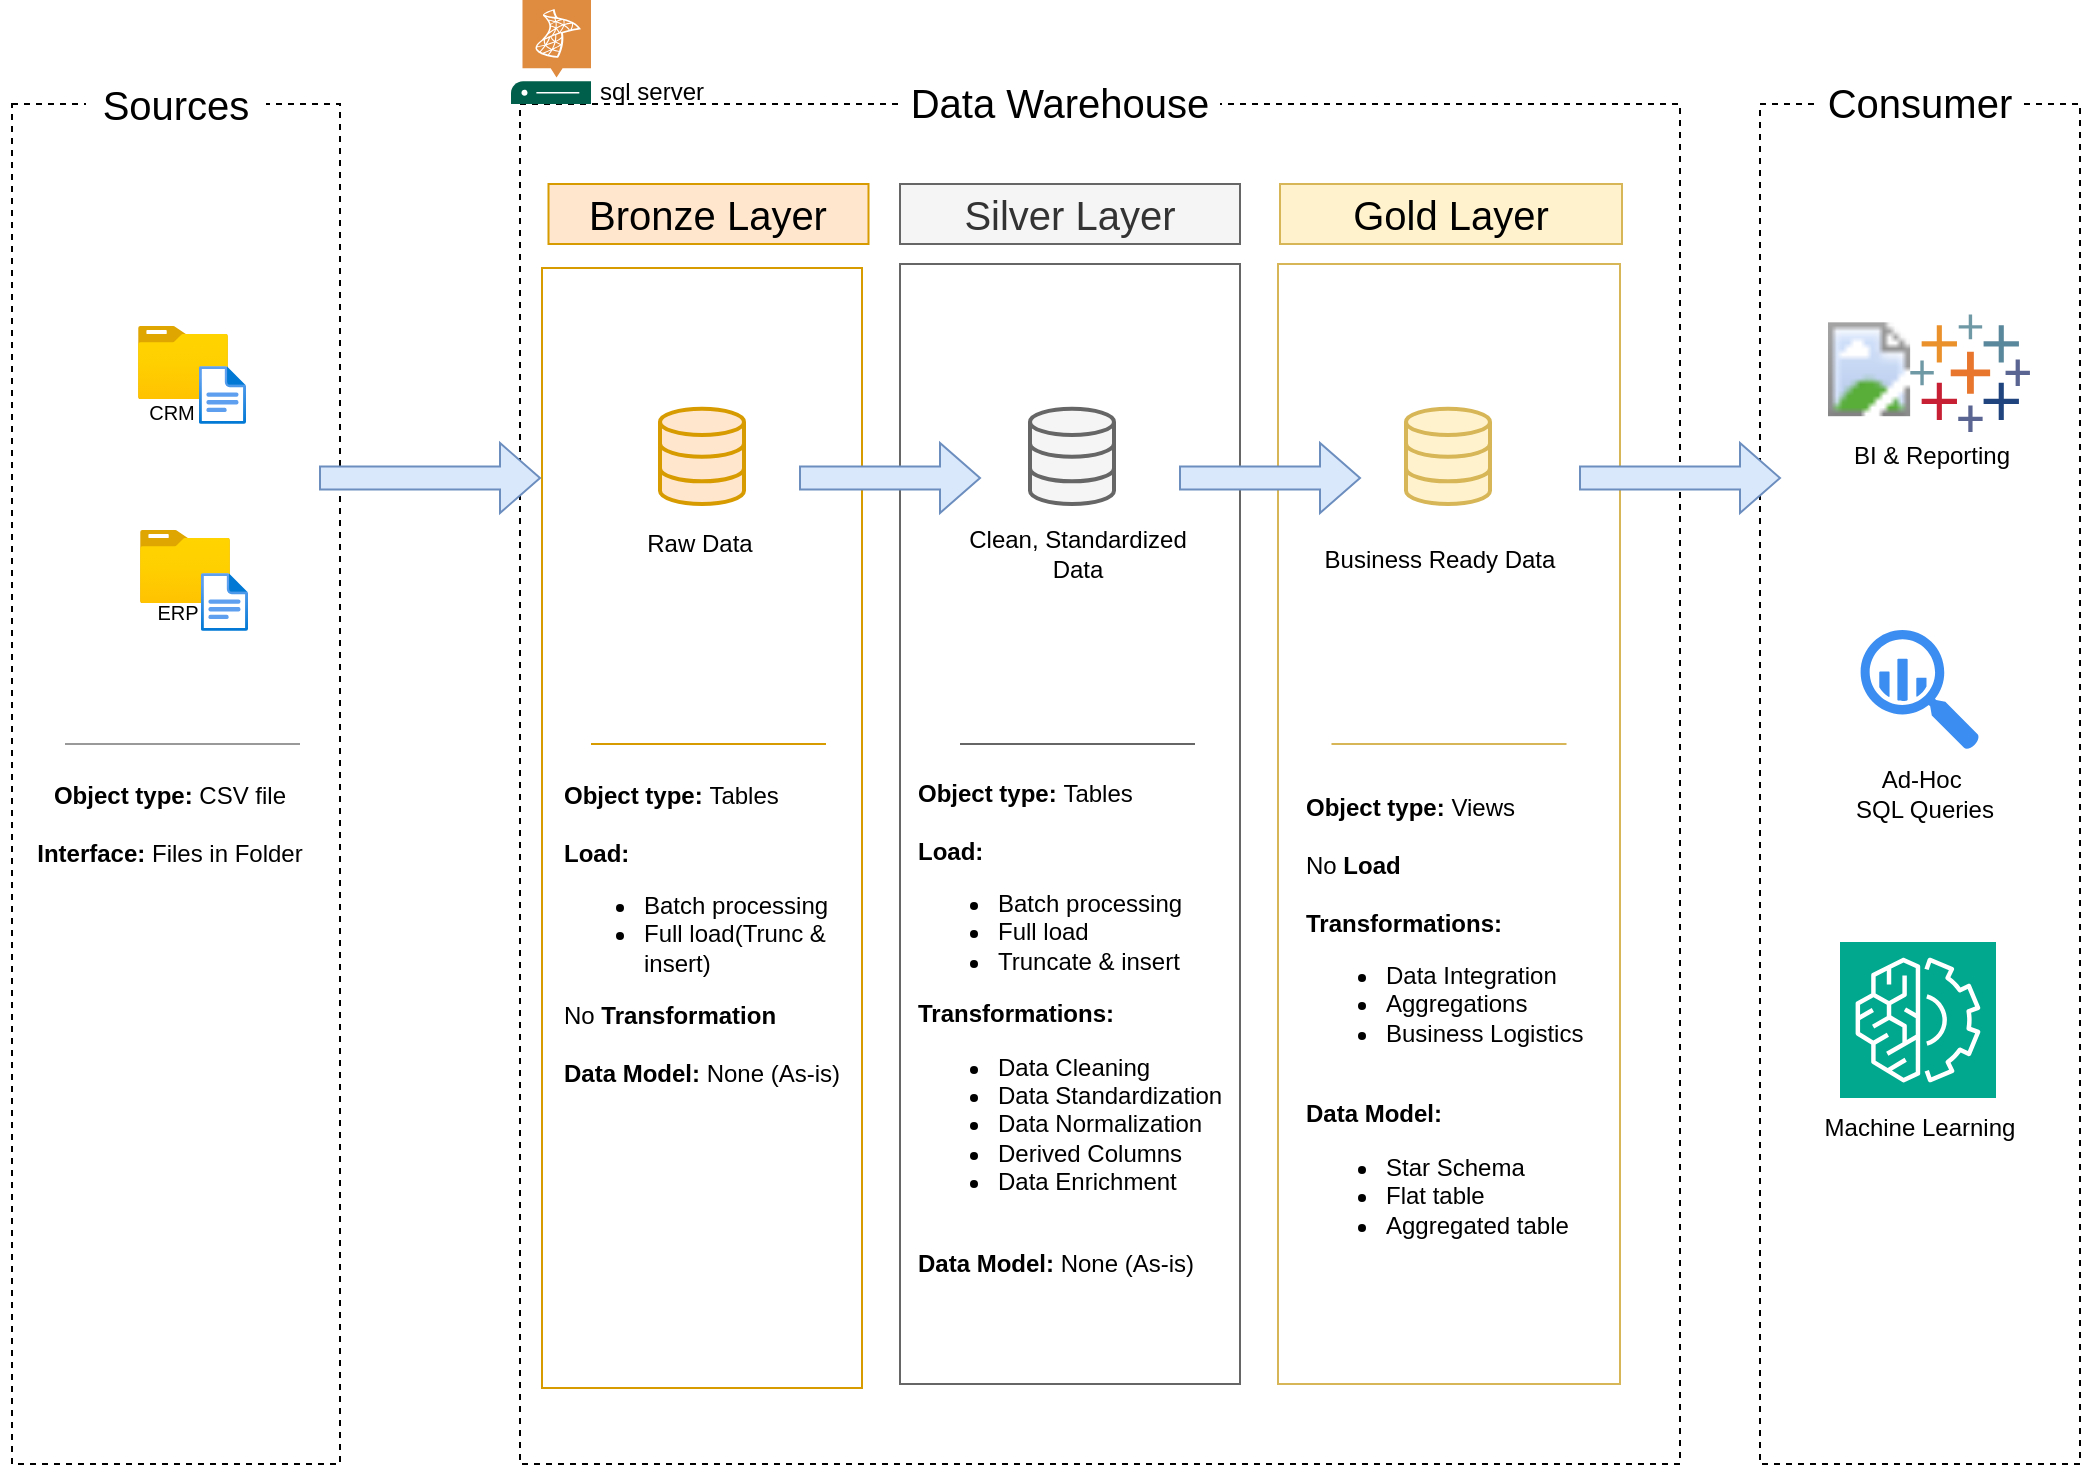 <mxfile version="26.2.15" pages="4">
  <diagram name="Data Architecture" id="V1drnCde_GrlJGKdF-ww">
    <mxGraphModel dx="1351" dy="931" grid="1" gridSize="10" guides="1" tooltips="1" connect="1" arrows="1" fold="1" page="1" pageScale="1" pageWidth="1200" pageHeight="1920" math="0" shadow="0">
      <root>
        <mxCell id="0" />
        <mxCell id="1" parent="0" />
        <mxCell id="Ustc7Je8ndRGZFaQ--TE-1" value="" style="rounded=0;whiteSpace=wrap;html=1;dashed=1;fillColor=none;" parent="1" vertex="1">
          <mxGeometry x="46" y="160" width="164" height="680" as="geometry" />
        </mxCell>
        <mxCell id="Ustc7Je8ndRGZFaQ--TE-2" value="&lt;font style=&quot;font-size: 20px;&quot;&gt;Sources&lt;/font&gt;" style="rounded=0;whiteSpace=wrap;html=1;strokeColor=none;" parent="1" vertex="1">
          <mxGeometry x="83" y="150" width="90" height="20" as="geometry" />
        </mxCell>
        <mxCell id="Ustc7Je8ndRGZFaQ--TE-3" value="" style="rounded=0;whiteSpace=wrap;html=1;dashed=1;fillColor=none;" parent="1" vertex="1">
          <mxGeometry x="300" y="160" width="580" height="680" as="geometry" />
        </mxCell>
        <mxCell id="Ustc7Je8ndRGZFaQ--TE-4" value="&lt;font style=&quot;font-size: 20px;&quot;&gt;Data Warehouse&lt;/font&gt;" style="rounded=0;whiteSpace=wrap;html=1;strokeColor=none;" parent="1" vertex="1">
          <mxGeometry x="490" y="148" width="160" height="22" as="geometry" />
        </mxCell>
        <mxCell id="Ustc7Je8ndRGZFaQ--TE-5" value="" style="rounded=0;whiteSpace=wrap;html=1;dashed=1;fillColor=none;" parent="1" vertex="1">
          <mxGeometry x="920" y="160" width="160" height="680" as="geometry" />
        </mxCell>
        <mxCell id="Ustc7Je8ndRGZFaQ--TE-6" value="&lt;font style=&quot;font-size: 20px;&quot;&gt;Consumer&lt;/font&gt;" style="rounded=0;whiteSpace=wrap;html=1;strokeColor=none;" parent="1" vertex="1">
          <mxGeometry x="950" y="149" width="100" height="20" as="geometry" />
        </mxCell>
        <mxCell id="Ustc7Je8ndRGZFaQ--TE-8" value="&lt;font style=&quot;font-size: 20px;&quot;&gt;Bronze Layer&lt;/font&gt;" style="rounded=0;whiteSpace=wrap;html=1;strokeColor=#d79b00;fillColor=#ffe6cc;fontFamily=Helvetica;" parent="1" vertex="1">
          <mxGeometry x="314.25" y="200" width="160" height="30" as="geometry" />
        </mxCell>
        <mxCell id="Ustc7Je8ndRGZFaQ--TE-9" value="" style="rounded=0;whiteSpace=wrap;html=1;strokeColor=#d79b00;fillColor=none;fontFamily=Helvetica;" parent="1" vertex="1">
          <mxGeometry x="311" y="242" width="160" height="560" as="geometry" />
        </mxCell>
        <mxCell id="Ustc7Je8ndRGZFaQ--TE-10" value="&lt;font style=&quot;font-size: 20px;&quot;&gt;Silver Layer&lt;/font&gt;" style="rounded=0;whiteSpace=wrap;html=1;strokeColor=#666666;fillColor=#f5f5f5;fontFamily=Helvetica;fontColor=#333333;" parent="1" vertex="1">
          <mxGeometry x="490" y="200" width="170" height="30" as="geometry" />
        </mxCell>
        <mxCell id="Ustc7Je8ndRGZFaQ--TE-11" value="" style="rounded=0;whiteSpace=wrap;html=1;strokeColor=#666666;fillColor=none;fontFamily=Helvetica;gradientColor=#b3b3b3;" parent="1" vertex="1">
          <mxGeometry x="490" y="240" width="170" height="560" as="geometry" />
        </mxCell>
        <mxCell id="Ustc7Je8ndRGZFaQ--TE-12" value="&lt;font style=&quot;font-size: 20px;&quot;&gt;Gold Layer&lt;/font&gt;" style="rounded=0;whiteSpace=wrap;html=1;strokeColor=#d6b656;fillColor=#fff2cc;fontFamily=Helvetica;" parent="1" vertex="1">
          <mxGeometry x="680" y="200" width="171" height="30" as="geometry" />
        </mxCell>
        <mxCell id="Ustc7Je8ndRGZFaQ--TE-13" value="" style="rounded=0;whiteSpace=wrap;html=1;strokeColor=#d6b656;fillColor=none;fontFamily=Helvetica;" parent="1" vertex="1">
          <mxGeometry x="679" y="240" width="171" height="560" as="geometry" />
        </mxCell>
        <mxCell id="Ustc7Je8ndRGZFaQ--TE-14" value="&lt;br&gt;&lt;div&gt;&lt;br&gt;&lt;/div&gt;" style="image;aspect=fixed;html=1;points=[];align=center;fontSize=12;image=img/lib/azure2/general/Folder_Blank.svg;" parent="1" vertex="1">
          <mxGeometry x="109" y="271" width="45" height="36.52" as="geometry" />
        </mxCell>
        <mxCell id="Ustc7Je8ndRGZFaQ--TE-16" value="" style="image;aspect=fixed;html=1;points=[];align=center;fontSize=12;image=img/lib/azure2/general/File.svg;" parent="1" vertex="1">
          <mxGeometry x="139.46" y="291" width="23.54" height="29" as="geometry" />
        </mxCell>
        <mxCell id="Ustc7Je8ndRGZFaQ--TE-23" value="&lt;font style=&quot;font-size: 10px;&quot;&gt;CRM&lt;/font&gt;" style="text;html=1;align=center;verticalAlign=middle;whiteSpace=wrap;rounded=0;" parent="1" vertex="1">
          <mxGeometry x="111" y="303.52" width="30" height="20" as="geometry" />
        </mxCell>
        <mxCell id="Ustc7Je8ndRGZFaQ--TE-24" value="&lt;br&gt;&lt;div&gt;&lt;br&gt;&lt;/div&gt;" style="image;aspect=fixed;html=1;points=[];align=center;fontSize=12;image=img/lib/azure2/general/Folder_Blank.svg;" parent="1" vertex="1">
          <mxGeometry x="110" y="373" width="45" height="36.52" as="geometry" />
        </mxCell>
        <mxCell id="Ustc7Je8ndRGZFaQ--TE-25" value="" style="image;aspect=fixed;html=1;points=[];align=center;fontSize=12;image=img/lib/azure2/general/File.svg;" parent="1" vertex="1">
          <mxGeometry x="140.46" y="394.5" width="23.54" height="29" as="geometry" />
        </mxCell>
        <mxCell id="Ustc7Je8ndRGZFaQ--TE-26" value="&lt;b&gt;Object type: &lt;/b&gt;CSV file&lt;div&gt;&lt;br&gt;&lt;div&gt;&lt;b&gt;Interface:&lt;/b&gt; Files in Folder&lt;/div&gt;&lt;/div&gt;" style="text;html=1;align=center;verticalAlign=middle;whiteSpace=wrap;rounded=0;" parent="1" vertex="1">
          <mxGeometry x="40" y="505" width="170" height="30" as="geometry" />
        </mxCell>
        <mxCell id="Ustc7Je8ndRGZFaQ--TE-31" value="" style="verticalLabelPosition=bottom;shadow=0;dashed=0;align=center;html=1;verticalAlign=top;strokeWidth=1;shape=mxgraph.mockup.markup.line;strokeColor=#999999;" parent="1" vertex="1">
          <mxGeometry x="72.5" y="470" width="117.5" height="20" as="geometry" />
        </mxCell>
        <mxCell id="Ustc7Je8ndRGZFaQ--TE-32" value="" style="html=1;verticalLabelPosition=bottom;align=center;labelBackgroundColor=#ffffff;verticalAlign=top;strokeWidth=2;strokeColor=#d79b00;shadow=0;dashed=0;shape=mxgraph.ios7.icons.data;fillColor=#ffe6cc;" parent="1" vertex="1">
          <mxGeometry x="370" y="312.4" width="42" height="47.6" as="geometry" />
        </mxCell>
        <mxCell id="Ustc7Je8ndRGZFaQ--TE-33" value="" style="html=1;verticalLabelPosition=bottom;align=center;labelBackgroundColor=#ffffff;verticalAlign=top;strokeWidth=2;strokeColor=#666666;shadow=0;dashed=0;shape=mxgraph.ios7.icons.data;fillColor=#f5f5f5;fontColor=#333333;" parent="1" vertex="1">
          <mxGeometry x="555" y="312.4" width="42" height="47.6" as="geometry" />
        </mxCell>
        <mxCell id="Ustc7Je8ndRGZFaQ--TE-34" value="" style="html=1;verticalLabelPosition=bottom;align=center;labelBackgroundColor=#ffffff;verticalAlign=top;strokeWidth=2;strokeColor=#d6b656;shadow=0;dashed=0;shape=mxgraph.ios7.icons.data;fillColor=#fff2cc;" parent="1" vertex="1">
          <mxGeometry x="743" y="312.4" width="42" height="47.6" as="geometry" />
        </mxCell>
        <mxCell id="Ustc7Je8ndRGZFaQ--TE-35" value="" style="html=1;shadow=0;dashed=0;align=center;verticalAlign=middle;shape=mxgraph.arrows2.arrow;dy=0.67;dx=20;notch=0;fillColor=#dae8fc;strokeColor=#6c8ebf;" parent="1" vertex="1">
          <mxGeometry x="200" y="329.5" width="110" height="35" as="geometry" />
        </mxCell>
        <mxCell id="Ustc7Je8ndRGZFaQ--TE-36" value="&lt;font style=&quot;font-size: 10px;&quot;&gt;ERP&lt;/font&gt;" style="text;html=1;align=center;verticalAlign=middle;whiteSpace=wrap;rounded=0;" parent="1" vertex="1">
          <mxGeometry x="114" y="403.5" width="30" height="20" as="geometry" />
        </mxCell>
        <mxCell id="Ustc7Je8ndRGZFaQ--TE-40" value="Raw&amp;nbsp;&lt;span style=&quot;text-wrap-mode: nowrap; color: rgba(0, 0, 0, 0); font-family: monospace; font-size: 0px; text-align: start;&quot;&gt;%3CmxGraphModel%3E%3Croot%3E%3CmxCell%20id%3D%220%22%2F%3E%3CmxCell%20id%3D%221%22%20parent%3D%220%22%2F%3E%3CmxCell%20id%3D%222%22%20value%3D%22%22%20style%3D%22html%3D1%3Bshadow%3D0%3Bdashed%3D0%3Balign%3Dcenter%3BverticalAlign%3Dmiddle%3Bshape%3Dmxgraph.arrows2.arrow%3Bdy%3D0.67%3Bdx%3D20%3Bnotch%3D0%3BfillColor%3D%23dae8fc%3BstrokeColor%3D%236c8ebf%3B%22%20vertex%3D%221%22%20parent%3D%221%22%3E%3CmxGeometry%20x%3D%22200%22%20y%3D%22315%22%20width%3D%22110%22%20height%3D%2260%22%20as%3D%22geometry%22%2F%3E%3C%2FmxCell%3E%3C%2Froot%3E%3C%2FmxGraphModel%3E&lt;/span&gt;Data&lt;span style=&quot;text-wrap-mode: nowrap; color: rgba(0, 0, 0, 0); font-family: monospace; font-size: 0px; text-align: start;&quot;&gt;%3CmxGraphModel%3E%3Croot%3E%3CmxCell%20id%3D%220%22%2F%3E%3CmxCell%20id%3D%221%22%20parent%3D%220%22%2F%3E%3CmxCell%20id%3D%222%22%20value%3D%22%22%20style%3D%22html%3D1%3Bshadow%3D0%3Bdashed%3D0%3Balign%3Dcenter%3BverticalAlign%3Dmiddle%3Bshape%3Dmxgraph.arrows2.arrow%3Bdy%3D0.67%3Bdx%3D20%3Bnotch%3D0%3BfillColor%3D%23dae8fc%3BstrokeColor%3D%236c8ebf%3B%22%20vertex%3D%221%22%20parent%3D%221%22%3E%3CmxGeometry%20x%3D%22200%22%20y%3D%22315%22%20width%3D%22110%22%20height%3D%2260%22%20as%3D%22geometry%22%2F%3E%3C%2FmxCell%3E%3C%2Froot%3E%3C%2FmxGraphModel%3E&lt;/span&gt;" style="text;html=1;align=center;verticalAlign=middle;whiteSpace=wrap;rounded=0;" parent="1" vertex="1">
          <mxGeometry x="360" y="364.5" width="60" height="30" as="geometry" />
        </mxCell>
        <mxCell id="Ustc7Je8ndRGZFaQ--TE-42" value="Clean, Standardized Data" style="text;html=1;align=center;verticalAlign=middle;whiteSpace=wrap;rounded=0;" parent="1" vertex="1">
          <mxGeometry x="519" y="369.5" width="120" height="30" as="geometry" />
        </mxCell>
        <mxCell id="Ustc7Je8ndRGZFaQ--TE-43" value="Business Ready Data" style="text;html=1;align=center;verticalAlign=middle;whiteSpace=wrap;rounded=0;" parent="1" vertex="1">
          <mxGeometry x="700" y="373" width="120" height="30" as="geometry" />
        </mxCell>
        <mxCell id="Ustc7Je8ndRGZFaQ--TE-44" value="" style="verticalLabelPosition=bottom;shadow=0;dashed=0;align=center;html=1;verticalAlign=top;strokeWidth=1;shape=mxgraph.mockup.markup.line;strokeColor=#d79b00;fillColor=#ffe6cc;" parent="1" vertex="1">
          <mxGeometry x="335.5" y="470" width="117.5" height="20" as="geometry" />
        </mxCell>
        <mxCell id="Ustc7Je8ndRGZFaQ--TE-45" value="" style="verticalLabelPosition=bottom;shadow=0;dashed=0;align=center;html=1;verticalAlign=top;strokeWidth=1;shape=mxgraph.mockup.markup.line;strokeColor=#666666;fillColor=#f5f5f5;fontColor=#333333;" parent="1" vertex="1">
          <mxGeometry x="520" y="470" width="117.5" height="20" as="geometry" />
        </mxCell>
        <mxCell id="Ustc7Je8ndRGZFaQ--TE-47" value="" style="verticalLabelPosition=bottom;shadow=0;dashed=0;align=center;html=1;verticalAlign=top;strokeWidth=1;shape=mxgraph.mockup.markup.line;strokeColor=#d6b656;fillColor=#fff2cc;" parent="1" vertex="1">
          <mxGeometry x="705.75" y="470" width="117.5" height="20" as="geometry" />
        </mxCell>
        <mxCell id="Ustc7Je8ndRGZFaQ--TE-48" value="&lt;b&gt;Object type: &lt;/b&gt;Tables&lt;div&gt;&lt;br&gt;&lt;div style=&quot;&quot;&gt;&lt;b&gt;Load:&lt;/b&gt;&lt;/div&gt;&lt;/div&gt;&lt;div style=&quot;&quot;&gt;&lt;ul&gt;&lt;li&gt;Batch processing&lt;/li&gt;&lt;li&gt;Full load(Trunc &amp;amp; insert)&lt;/li&gt;&lt;/ul&gt;&lt;div&gt;No&lt;b&gt; Transformation&lt;/b&gt;&lt;/div&gt;&lt;div&gt;&lt;b&gt;&lt;br&gt;&lt;/b&gt;&lt;/div&gt;&lt;div&gt;&lt;b&gt;Data Model: &lt;/b&gt;None (As-is)&lt;/div&gt;&lt;/div&gt;" style="text;html=1;align=left;verticalAlign=middle;whiteSpace=wrap;rounded=0;" parent="1" vertex="1">
          <mxGeometry x="320" y="498" width="160" height="154" as="geometry" />
        </mxCell>
        <mxCell id="Ustc7Je8ndRGZFaQ--TE-49" value="&lt;b&gt;Object type: &lt;/b&gt;Tables&lt;div&gt;&lt;br&gt;&lt;div style=&quot;&quot;&gt;&lt;b&gt;Load:&lt;/b&gt;&lt;/div&gt;&lt;/div&gt;&lt;div style=&quot;&quot;&gt;&lt;ul&gt;&lt;li&gt;Batch processing&lt;/li&gt;&lt;li&gt;Full load&lt;/li&gt;&lt;li&gt;Truncate &amp;amp; insert&lt;/li&gt;&lt;/ul&gt;&lt;div&gt;&lt;b&gt;Transformations:&lt;/b&gt;&lt;/div&gt;&lt;div&gt;&lt;ul&gt;&lt;li&gt;Data Cleaning&lt;/li&gt;&lt;li&gt;Data Standardization&lt;/li&gt;&lt;li&gt;Data Normalization&lt;/li&gt;&lt;li&gt;Derived Columns&lt;/li&gt;&lt;li&gt;Data Enrichment&lt;/li&gt;&lt;/ul&gt;&lt;/div&gt;&lt;div&gt;&lt;b&gt;&lt;br&gt;&lt;/b&gt;&lt;/div&gt;&lt;div&gt;&lt;b&gt;Data Model: &lt;/b&gt;None (As-is)&lt;/div&gt;&lt;/div&gt;" style="text;html=1;align=left;verticalAlign=middle;whiteSpace=wrap;rounded=0;" parent="1" vertex="1">
          <mxGeometry x="497" y="545" width="160" height="154" as="geometry" />
        </mxCell>
        <mxCell id="Ustc7Je8ndRGZFaQ--TE-50" value="" style="html=1;shadow=0;dashed=0;align=center;verticalAlign=middle;shape=mxgraph.arrows2.arrow;dy=0.67;dx=20;notch=0;fillColor=#dae8fc;strokeColor=#6c8ebf;" parent="1" vertex="1">
          <mxGeometry x="440" y="329.5" width="90" height="35" as="geometry" />
        </mxCell>
        <mxCell id="Ustc7Je8ndRGZFaQ--TE-51" value="" style="html=1;shadow=0;dashed=0;align=center;verticalAlign=middle;shape=mxgraph.arrows2.arrow;dy=0.67;dx=20;notch=0;fillColor=#dae8fc;strokeColor=#6c8ebf;" parent="1" vertex="1">
          <mxGeometry x="630" y="329.5" width="90" height="35" as="geometry" />
        </mxCell>
        <mxCell id="Ustc7Je8ndRGZFaQ--TE-52" value="" style="html=1;shadow=0;dashed=0;align=center;verticalAlign=middle;shape=mxgraph.arrows2.arrow;dy=0.67;dx=20;notch=0;fillColor=#dae8fc;strokeColor=#6c8ebf;" parent="1" vertex="1">
          <mxGeometry x="830" y="329.5" width="100" height="35" as="geometry" />
        </mxCell>
        <mxCell id="Ustc7Je8ndRGZFaQ--TE-54" value="&lt;b&gt;Object type: &lt;/b&gt;Views&lt;div&gt;&lt;br&gt;&lt;div style=&quot;&quot;&gt;No&lt;b&gt; Load&lt;/b&gt;&lt;/div&gt;&lt;/div&gt;&lt;div style=&quot;&quot;&gt;&lt;br&gt;&lt;/div&gt;&lt;div style=&quot;&quot;&gt;&lt;div&gt;&lt;b&gt;Transformations:&lt;/b&gt;&lt;/div&gt;&lt;div&gt;&lt;ul&gt;&lt;li&gt;Data Integration&lt;/li&gt;&lt;li&gt;Aggregations&lt;/li&gt;&lt;li&gt;Business Logistics&lt;/li&gt;&lt;/ul&gt;&lt;/div&gt;&lt;div&gt;&lt;b&gt;&lt;br&gt;&lt;/b&gt;&lt;/div&gt;&lt;div&gt;&lt;b&gt;Data Model:&lt;/b&gt;&lt;/div&gt;&lt;div&gt;&lt;ul&gt;&lt;li&gt;Star Schema&lt;/li&gt;&lt;li&gt;Flat table&lt;/li&gt;&lt;li&gt;Aggregated table&lt;/li&gt;&lt;/ul&gt;&lt;/div&gt;&lt;/div&gt;" style="text;html=1;align=left;verticalAlign=middle;whiteSpace=wrap;rounded=0;" parent="1" vertex="1">
          <mxGeometry x="691" y="545" width="160" height="154" as="geometry" />
        </mxCell>
        <mxCell id="Ustc7Je8ndRGZFaQ--TE-55" value="" style="image;aspect=fixed;html=1;points=[];align=center;fontSize=12;image=img/lib/azure2/power_platform/PowerBI.svg;" parent="1" vertex="1">
          <mxGeometry x="954" y="265.26" width="41.06" height="54.74" as="geometry" />
        </mxCell>
        <mxCell id="Ustc7Je8ndRGZFaQ--TE-56" value="" style="verticalLabelPosition=bottom;aspect=fixed;html=1;shape=mxgraph.salesforce.analytics;" parent="1" vertex="1">
          <mxGeometry x="995.06" y="265.26" width="60" height="58.8" as="geometry" />
        </mxCell>
        <mxCell id="Ustc7Je8ndRGZFaQ--TE-57" value="BI &amp;amp; Reporting" style="text;html=1;align=center;verticalAlign=middle;whiteSpace=wrap;rounded=0;" parent="1" vertex="1">
          <mxGeometry x="961" y="321.06" width="90" height="30" as="geometry" />
        </mxCell>
        <mxCell id="Ustc7Je8ndRGZFaQ--TE-58" value="" style="sketch=0;html=1;aspect=fixed;strokeColor=none;shadow=0;fillColor=#3B8DF1;verticalAlign=top;labelPosition=center;verticalLabelPosition=bottom;shape=mxgraph.gcp2.big_query" parent="1" vertex="1">
          <mxGeometry x="970.3" y="423" width="59.4" height="60" as="geometry" />
        </mxCell>
        <mxCell id="Ustc7Je8ndRGZFaQ--TE-59" value="Ad-Hoc&amp;nbsp;&lt;div&gt;SQL Queries&lt;/div&gt;" style="text;html=1;align=center;verticalAlign=middle;whiteSpace=wrap;rounded=0;" parent="1" vertex="1">
          <mxGeometry x="965" y="490" width="75" height="30" as="geometry" />
        </mxCell>
        <mxCell id="Ustc7Je8ndRGZFaQ--TE-62" value="" style="sketch=0;points=[[0,0,0],[0.25,0,0],[0.5,0,0],[0.75,0,0],[1,0,0],[0,1,0],[0.25,1,0],[0.5,1,0],[0.75,1,0],[1,1,0],[0,0.25,0],[0,0.5,0],[0,0.75,0],[1,0.25,0],[1,0.5,0],[1,0.75,0]];outlineConnect=0;fontColor=#232F3E;fillColor=#01A88D;strokeColor=#ffffff;dashed=0;verticalLabelPosition=bottom;verticalAlign=top;align=center;html=1;fontSize=12;fontStyle=0;aspect=fixed;shape=mxgraph.aws4.resourceIcon;resIcon=mxgraph.aws4.machine_learning;" parent="1" vertex="1">
          <mxGeometry x="960" y="579" width="78" height="78" as="geometry" />
        </mxCell>
        <mxCell id="Ustc7Je8ndRGZFaQ--TE-63" value="Machine Learning" style="text;html=1;align=center;verticalAlign=middle;whiteSpace=wrap;rounded=0;" parent="1" vertex="1">
          <mxGeometry x="945" y="657" width="110" height="30" as="geometry" />
        </mxCell>
        <mxCell id="Ustc7Je8ndRGZFaQ--TE-64" value="" style="sketch=0;pointerEvents=1;shadow=0;dashed=0;html=1;strokeColor=none;fillColor=#005F4B;labelPosition=center;verticalLabelPosition=bottom;verticalAlign=top;align=center;outlineConnect=0;shape=mxgraph.veeam2.sql_server;" parent="1" vertex="1">
          <mxGeometry x="295.5" y="108" width="40" height="52" as="geometry" />
        </mxCell>
        <mxCell id="Ustc7Je8ndRGZFaQ--TE-65" value="sql server" style="text;html=1;align=center;verticalAlign=middle;whiteSpace=wrap;rounded=0;" parent="1" vertex="1">
          <mxGeometry x="335.5" y="139" width="60" height="30" as="geometry" />
        </mxCell>
      </root>
    </mxGraphModel>
  </diagram>
  <diagram id="2njByI7kWUV1ps8JLuwt" name="Data Flow">
    <mxGraphModel dx="946" dy="652" grid="0" gridSize="10" guides="1" tooltips="1" connect="1" arrows="1" fold="1" page="1" pageScale="1" pageWidth="1200" pageHeight="1920" math="0" shadow="0">
      <root>
        <mxCell id="0" />
        <mxCell id="1" parent="0" />
        <mxCell id="QwJCxOryAyay4YIrvCgs-1" value="" style="rounded=0;whiteSpace=wrap;html=1;fillColor=none;" parent="1" vertex="1">
          <mxGeometry x="93" y="200" width="166" height="400" as="geometry" />
        </mxCell>
        <mxCell id="QwJCxOryAyay4YIrvCgs-2" value="&lt;font style=&quot;font-size: 24px;&quot;&gt;Sources&lt;/font&gt;" style="rounded=0;whiteSpace=wrap;html=1;strokeColor=none;fillColor=default;" parent="1" vertex="1">
          <mxGeometry x="129.5" y="180" width="100" height="30" as="geometry" />
        </mxCell>
        <mxCell id="nGHvH0Vs7Twf92eMtZej-39" style="edgeStyle=orthogonalEdgeStyle;rounded=0;orthogonalLoop=1;jettySize=auto;html=1;" parent="1" source="nGHvH0Vs7Twf92eMtZej-1" target="nGHvH0Vs7Twf92eMtZej-12" edge="1">
          <mxGeometry relative="1" as="geometry" />
        </mxCell>
        <mxCell id="nGHvH0Vs7Twf92eMtZej-60" style="edgeStyle=orthogonalEdgeStyle;rounded=0;orthogonalLoop=1;jettySize=auto;html=1;entryX=0;entryY=0.5;entryDx=0;entryDy=0;" parent="1" source="nGHvH0Vs7Twf92eMtZej-1" target="nGHvH0Vs7Twf92eMtZej-11" edge="1">
          <mxGeometry relative="1" as="geometry" />
        </mxCell>
        <mxCell id="nGHvH0Vs7Twf92eMtZej-61" style="edgeStyle=orthogonalEdgeStyle;rounded=0;orthogonalLoop=1;jettySize=auto;html=1;entryX=0;entryY=0.5;entryDx=0;entryDy=0;" parent="1" source="nGHvH0Vs7Twf92eMtZej-1" target="nGHvH0Vs7Twf92eMtZej-13" edge="1">
          <mxGeometry relative="1" as="geometry" />
        </mxCell>
        <mxCell id="nGHvH0Vs7Twf92eMtZej-1" value="&lt;br&gt;&lt;div&gt;&lt;br&gt;&lt;/div&gt;" style="image;aspect=fixed;html=1;points=[];align=center;fontSize=12;image=img/lib/azure2/general/Folder_Blank.svg;" parent="1" vertex="1">
          <mxGeometry x="156" y="334" width="45" height="36.52" as="geometry" />
        </mxCell>
        <mxCell id="nGHvH0Vs7Twf92eMtZej-2" value="" style="image;aspect=fixed;html=1;points=[];align=center;fontSize=12;image=img/lib/azure2/general/File.svg;" parent="1" vertex="1">
          <mxGeometry x="186.46" y="354" width="23.54" height="29" as="geometry" />
        </mxCell>
        <mxCell id="nGHvH0Vs7Twf92eMtZej-3" value="&lt;font style=&quot;font-size: 10px;&quot;&gt;CRM&lt;/font&gt;" style="text;html=1;align=center;verticalAlign=middle;whiteSpace=wrap;rounded=0;" parent="1" vertex="1">
          <mxGeometry x="158" y="363" width="30" height="23.52" as="geometry" />
        </mxCell>
        <mxCell id="nGHvH0Vs7Twf92eMtZej-41" style="edgeStyle=orthogonalEdgeStyle;rounded=0;orthogonalLoop=1;jettySize=auto;html=1;entryX=0;entryY=0.5;entryDx=0;entryDy=0;" parent="1" source="nGHvH0Vs7Twf92eMtZej-4" target="nGHvH0Vs7Twf92eMtZej-15" edge="1">
          <mxGeometry relative="1" as="geometry" />
        </mxCell>
        <mxCell id="nGHvH0Vs7Twf92eMtZej-62" style="edgeStyle=orthogonalEdgeStyle;rounded=0;orthogonalLoop=1;jettySize=auto;html=1;" parent="1" source="nGHvH0Vs7Twf92eMtZej-4" target="nGHvH0Vs7Twf92eMtZej-14" edge="1">
          <mxGeometry relative="1" as="geometry" />
        </mxCell>
        <mxCell id="nGHvH0Vs7Twf92eMtZej-63" style="edgeStyle=orthogonalEdgeStyle;rounded=0;orthogonalLoop=1;jettySize=auto;html=1;entryX=0;entryY=0.5;entryDx=0;entryDy=0;" parent="1" source="nGHvH0Vs7Twf92eMtZej-4" target="nGHvH0Vs7Twf92eMtZej-16" edge="1">
          <mxGeometry relative="1" as="geometry" />
        </mxCell>
        <mxCell id="nGHvH0Vs7Twf92eMtZej-4" value="&lt;br&gt;&lt;div&gt;&lt;br&gt;&lt;/div&gt;" style="image;aspect=fixed;html=1;points=[];align=center;fontSize=12;image=img/lib/azure2/general/Folder_Blank.svg;" parent="1" vertex="1">
          <mxGeometry x="157" y="460" width="45" height="36.52" as="geometry" />
        </mxCell>
        <mxCell id="nGHvH0Vs7Twf92eMtZej-5" value="" style="image;aspect=fixed;html=1;points=[];align=center;fontSize=12;image=img/lib/azure2/general/File.svg;" parent="1" vertex="1">
          <mxGeometry x="187.46" y="481.5" width="23.54" height="29" as="geometry" />
        </mxCell>
        <mxCell id="nGHvH0Vs7Twf92eMtZej-6" value="&lt;font style=&quot;font-size: 10px;&quot;&gt;ERP&lt;/font&gt;" style="text;html=1;align=center;verticalAlign=middle;whiteSpace=wrap;rounded=0;" parent="1" vertex="1">
          <mxGeometry x="161" y="490.5" width="30" height="20" as="geometry" />
        </mxCell>
        <mxCell id="nGHvH0Vs7Twf92eMtZej-7" style="edgeStyle=orthogonalEdgeStyle;rounded=0;orthogonalLoop=1;jettySize=auto;html=1;exitX=0.5;exitY=1;exitDx=0;exitDy=0;" parent="1" source="QwJCxOryAyay4YIrvCgs-1" target="QwJCxOryAyay4YIrvCgs-1" edge="1">
          <mxGeometry relative="1" as="geometry" />
        </mxCell>
        <mxCell id="nGHvH0Vs7Twf92eMtZej-8" value="" style="rounded=1;whiteSpace=wrap;html=1;fillColor=none;strokeColor=#FFCC99;fillStyle=auto;" parent="1" vertex="1">
          <mxGeometry x="320" y="260" width="160" height="340" as="geometry" />
        </mxCell>
        <mxCell id="nGHvH0Vs7Twf92eMtZej-9" value="&lt;font style=&quot;font-size: 20px;&quot;&gt;Bronze Layer&lt;/font&gt;" style="rounded=1;whiteSpace=wrap;html=1;fillColor=#ffe6cc;strokeColor=#d79b00;" parent="1" vertex="1">
          <mxGeometry x="320" y="200" width="160" height="50" as="geometry" />
        </mxCell>
        <mxCell id="nGHvH0Vs7Twf92eMtZej-42" style="edgeStyle=orthogonalEdgeStyle;rounded=0;orthogonalLoop=1;jettySize=auto;html=1;entryX=0;entryY=0.5;entryDx=0;entryDy=0;" parent="1" source="nGHvH0Vs7Twf92eMtZej-11" target="nGHvH0Vs7Twf92eMtZej-19" edge="1">
          <mxGeometry relative="1" as="geometry" />
        </mxCell>
        <mxCell id="nGHvH0Vs7Twf92eMtZej-11" value="&lt;font style=&quot;font-size: 10px;&quot;&gt;crm_sales_details&lt;/font&gt;" style="rounded=1;whiteSpace=wrap;html=1;fillColor=#ffe6cc;strokeColor=#d79b00;" parent="1" vertex="1">
          <mxGeometry x="340" y="303" width="120" height="30" as="geometry" />
        </mxCell>
        <mxCell id="nGHvH0Vs7Twf92eMtZej-43" style="edgeStyle=orthogonalEdgeStyle;rounded=0;orthogonalLoop=1;jettySize=auto;html=1;entryX=0;entryY=0.5;entryDx=0;entryDy=0;" parent="1" source="nGHvH0Vs7Twf92eMtZej-12" target="nGHvH0Vs7Twf92eMtZej-20" edge="1">
          <mxGeometry relative="1" as="geometry" />
        </mxCell>
        <mxCell id="nGHvH0Vs7Twf92eMtZej-12" value="&lt;font style=&quot;font-size: 10px;&quot;&gt;crm_cust_info&lt;/font&gt;" style="rounded=1;whiteSpace=wrap;html=1;fillColor=#ffe6cc;strokeColor=#d79b00;" parent="1" vertex="1">
          <mxGeometry x="340" y="338" width="120" height="30" as="geometry" />
        </mxCell>
        <mxCell id="nGHvH0Vs7Twf92eMtZej-44" style="edgeStyle=orthogonalEdgeStyle;rounded=0;orthogonalLoop=1;jettySize=auto;html=1;" parent="1" source="nGHvH0Vs7Twf92eMtZej-13" target="nGHvH0Vs7Twf92eMtZej-21" edge="1">
          <mxGeometry relative="1" as="geometry" />
        </mxCell>
        <mxCell id="nGHvH0Vs7Twf92eMtZej-13" value="&lt;font style=&quot;font-size: 10px;&quot;&gt;crm_prd_info&lt;/font&gt;" style="rounded=1;whiteSpace=wrap;html=1;fillColor=#ffe6cc;strokeColor=#d79b00;" parent="1" vertex="1">
          <mxGeometry x="340" y="372" width="120" height="30" as="geometry" />
        </mxCell>
        <mxCell id="nGHvH0Vs7Twf92eMtZej-45" style="edgeStyle=orthogonalEdgeStyle;rounded=0;orthogonalLoop=1;jettySize=auto;html=1;entryX=0;entryY=0.5;entryDx=0;entryDy=0;" parent="1" source="nGHvH0Vs7Twf92eMtZej-14" target="nGHvH0Vs7Twf92eMtZej-22" edge="1">
          <mxGeometry relative="1" as="geometry" />
        </mxCell>
        <mxCell id="nGHvH0Vs7Twf92eMtZej-14" value="&lt;font style=&quot;font-size: 10px;&quot;&gt;erp_cust_az12&lt;/font&gt;" style="rounded=1;whiteSpace=wrap;html=1;fillColor=#ffe6cc;strokeColor=#d79b00;" parent="1" vertex="1">
          <mxGeometry x="340" y="430" width="120" height="30" as="geometry" />
        </mxCell>
        <mxCell id="nGHvH0Vs7Twf92eMtZej-46" style="edgeStyle=orthogonalEdgeStyle;rounded=0;orthogonalLoop=1;jettySize=auto;html=1;entryX=0;entryY=0.5;entryDx=0;entryDy=0;" parent="1" source="nGHvH0Vs7Twf92eMtZej-15" target="nGHvH0Vs7Twf92eMtZej-23" edge="1">
          <mxGeometry relative="1" as="geometry" />
        </mxCell>
        <mxCell id="nGHvH0Vs7Twf92eMtZej-15" value="&lt;font style=&quot;font-size: 10px;&quot;&gt;erp_loc_a101&lt;/font&gt;" style="rounded=1;whiteSpace=wrap;html=1;fillColor=#ffe6cc;strokeColor=#d79b00;" parent="1" vertex="1">
          <mxGeometry x="340" y="463.52" width="120" height="30" as="geometry" />
        </mxCell>
        <mxCell id="nGHvH0Vs7Twf92eMtZej-47" value="" style="edgeStyle=orthogonalEdgeStyle;rounded=0;orthogonalLoop=1;jettySize=auto;html=1;" parent="1" source="nGHvH0Vs7Twf92eMtZej-16" target="nGHvH0Vs7Twf92eMtZej-24" edge="1">
          <mxGeometry relative="1" as="geometry" />
        </mxCell>
        <mxCell id="nGHvH0Vs7Twf92eMtZej-16" value="&lt;font style=&quot;font-size: 10px;&quot;&gt;erp_px_cat_gv12&lt;/font&gt;" style="rounded=1;whiteSpace=wrap;html=1;fillColor=#ffe6cc;strokeColor=#d79b00;" parent="1" vertex="1">
          <mxGeometry x="340" y="498" width="120" height="30" as="geometry" />
        </mxCell>
        <mxCell id="nGHvH0Vs7Twf92eMtZej-17" value="" style="rounded=1;whiteSpace=wrap;html=1;fillColor=none;strokeColor=#CCCCCC;" parent="1" vertex="1">
          <mxGeometry x="520" y="260" width="160" height="340" as="geometry" />
        </mxCell>
        <mxCell id="nGHvH0Vs7Twf92eMtZej-18" value="&lt;font style=&quot;font-size: 20px;&quot;&gt;Silver Layer&lt;/font&gt;" style="rounded=1;whiteSpace=wrap;html=1;fillColor=#f5f5f5;strokeColor=#666666;fontColor=#333333;" parent="1" vertex="1">
          <mxGeometry x="520" y="200" width="160" height="50" as="geometry" />
        </mxCell>
        <mxCell id="nGHvH0Vs7Twf92eMtZej-64" value="" style="edgeStyle=orthogonalEdgeStyle;rounded=0;orthogonalLoop=1;jettySize=auto;html=1;" parent="1" source="nGHvH0Vs7Twf92eMtZej-19" target="nGHvH0Vs7Twf92eMtZej-27" edge="1">
          <mxGeometry relative="1" as="geometry" />
        </mxCell>
        <mxCell id="nGHvH0Vs7Twf92eMtZej-19" value="&lt;meta charset=&quot;utf-8&quot;&gt;&lt;span style=&quot;color: rgb(0, 0, 0); font-family: Helvetica; font-size: 10px; font-style: normal; font-variant-ligatures: normal; font-variant-caps: normal; font-weight: 400; letter-spacing: normal; orphans: 2; text-align: center; text-indent: 0px; text-transform: none; widows: 2; word-spacing: 0px; -webkit-text-stroke-width: 0px; white-space: normal; background-color: rgb(236, 236, 236); text-decoration-thickness: initial; text-decoration-style: initial; text-decoration-color: initial; display: inline !important; float: none;&quot;&gt;crm_sales_details&lt;/span&gt;" style="rounded=1;whiteSpace=wrap;html=1;fillColor=#f5f5f5;strokeColor=#666666;fontColor=#333333;" parent="1" vertex="1">
          <mxGeometry x="540" y="303" width="120" height="30" as="geometry" />
        </mxCell>
        <mxCell id="nGHvH0Vs7Twf92eMtZej-20" value="&lt;meta charset=&quot;utf-8&quot;&gt;&lt;span style=&quot;color: rgb(0, 0, 0); font-family: Helvetica; font-size: 10px; font-style: normal; font-variant-ligatures: normal; font-variant-caps: normal; font-weight: 400; letter-spacing: normal; orphans: 2; text-align: center; text-indent: 0px; text-transform: none; widows: 2; word-spacing: 0px; -webkit-text-stroke-width: 0px; white-space: normal; background-color: rgb(236, 236, 236); text-decoration-thickness: initial; text-decoration-style: initial; text-decoration-color: initial; display: inline !important; float: none;&quot;&gt;crm_cust_info&lt;/span&gt;" style="rounded=1;whiteSpace=wrap;html=1;fillColor=#f5f5f5;strokeColor=#666666;fontColor=#333333;" parent="1" vertex="1">
          <mxGeometry x="540" y="337.26" width="120" height="30" as="geometry" />
        </mxCell>
        <mxCell id="nGHvH0Vs7Twf92eMtZej-21" value="&lt;meta charset=&quot;utf-8&quot;&gt;&lt;span style=&quot;color: rgb(0, 0, 0); font-family: Helvetica; font-size: 10px; font-style: normal; font-variant-ligatures: normal; font-variant-caps: normal; font-weight: 400; letter-spacing: normal; orphans: 2; text-align: center; text-indent: 0px; text-transform: none; widows: 2; word-spacing: 0px; -webkit-text-stroke-width: 0px; white-space: normal; background-color: rgb(236, 236, 236); text-decoration-thickness: initial; text-decoration-style: initial; text-decoration-color: initial; display: inline !important; float: none;&quot;&gt;crm_prd_info&lt;/span&gt;" style="rounded=1;whiteSpace=wrap;html=1;fillColor=#f5f5f5;strokeColor=#666666;fontColor=#333333;" parent="1" vertex="1">
          <mxGeometry x="540" y="372" width="120" height="30" as="geometry" />
        </mxCell>
        <mxCell id="nGHvH0Vs7Twf92eMtZej-22" value="&lt;meta charset=&quot;utf-8&quot;&gt;&lt;span style=&quot;color: rgb(0, 0, 0); font-family: Helvetica; font-size: 10px; font-style: normal; font-variant-ligatures: normal; font-variant-caps: normal; font-weight: 400; letter-spacing: normal; orphans: 2; text-align: center; text-indent: 0px; text-transform: none; widows: 2; word-spacing: 0px; -webkit-text-stroke-width: 0px; white-space: normal; background-color: rgb(236, 236, 236); text-decoration-thickness: initial; text-decoration-style: initial; text-decoration-color: initial; display: inline !important; float: none;&quot;&gt;erp_cust_az12&lt;/span&gt;" style="rounded=1;whiteSpace=wrap;html=1;fillColor=#f5f5f5;strokeColor=#666666;fontColor=#333333;" parent="1" vertex="1">
          <mxGeometry x="540" y="430" width="120" height="30" as="geometry" />
        </mxCell>
        <mxCell id="nGHvH0Vs7Twf92eMtZej-23" value="&lt;meta charset=&quot;utf-8&quot;&gt;&lt;span style=&quot;color: rgb(0, 0, 0); font-family: Helvetica; font-size: 10px; font-style: normal; font-variant-ligatures: normal; font-variant-caps: normal; font-weight: 400; letter-spacing: normal; orphans: 2; text-align: center; text-indent: 0px; text-transform: none; widows: 2; word-spacing: 0px; -webkit-text-stroke-width: 0px; white-space: normal; background-color: rgb(236, 236, 236); text-decoration-thickness: initial; text-decoration-style: initial; text-decoration-color: initial; display: inline !important; float: none;&quot;&gt;erp_loc_a101&lt;/span&gt;" style="rounded=1;whiteSpace=wrap;html=1;fillColor=#f5f5f5;strokeColor=#666666;fontColor=#333333;" parent="1" vertex="1">
          <mxGeometry x="540" y="463.26" width="120" height="30" as="geometry" />
        </mxCell>
        <mxCell id="nGHvH0Vs7Twf92eMtZej-24" value="&lt;meta charset=&quot;utf-8&quot;&gt;&lt;span style=&quot;color: rgb(0, 0, 0); font-family: Helvetica; font-size: 10px; font-style: normal; font-variant-ligatures: normal; font-variant-caps: normal; font-weight: 400; letter-spacing: normal; orphans: 2; text-align: center; text-indent: 0px; text-transform: none; widows: 2; word-spacing: 0px; -webkit-text-stroke-width: 0px; white-space: normal; background-color: rgb(236, 236, 236); text-decoration-thickness: initial; text-decoration-style: initial; text-decoration-color: initial; display: inline !important; float: none;&quot;&gt;erp_px_cat_gv12&lt;/span&gt;" style="rounded=1;whiteSpace=wrap;html=1;fillColor=#f5f5f5;strokeColor=#666666;fontColor=#333333;" parent="1" vertex="1">
          <mxGeometry x="540" y="498" width="120" height="30" as="geometry" />
        </mxCell>
        <mxCell id="nGHvH0Vs7Twf92eMtZej-25" value="" style="rounded=1;whiteSpace=wrap;html=1;fillColor=none;strokeColor=#d6b656;" parent="1" vertex="1">
          <mxGeometry x="720" y="260" width="160" height="340" as="geometry" />
        </mxCell>
        <mxCell id="nGHvH0Vs7Twf92eMtZej-26" value="&lt;font style=&quot;font-size: 20px;&quot;&gt;Gold Layer&lt;/font&gt;" style="rounded=1;whiteSpace=wrap;html=1;fillColor=#fff2cc;strokeColor=#d6b656;" parent="1" vertex="1">
          <mxGeometry x="720" y="200" width="160" height="50" as="geometry" />
        </mxCell>
        <mxCell id="nGHvH0Vs7Twf92eMtZej-27" value="&lt;font style=&quot;font-size: 10px;&quot;&gt;fact_sales&lt;/font&gt;" style="rounded=1;whiteSpace=wrap;html=1;fillColor=#fff2cc;strokeColor=#d6b656;" parent="1" vertex="1">
          <mxGeometry x="740" y="303" width="120" height="30" as="geometry" />
        </mxCell>
        <mxCell id="nGHvH0Vs7Twf92eMtZej-30" value="&lt;font style=&quot;font-size: 10px;&quot;&gt;dim_customers&lt;/font&gt;" style="rounded=1;whiteSpace=wrap;html=1;fillColor=#fff2cc;strokeColor=#d6b656;" parent="1" vertex="1">
          <mxGeometry x="740" y="415" width="120" height="30" as="geometry" />
        </mxCell>
        <mxCell id="nGHvH0Vs7Twf92eMtZej-31" value="&lt;span style=&quot;font-size: 10px;&quot;&gt;dim_products&lt;/span&gt;" style="rounded=1;whiteSpace=wrap;html=1;fillColor=#fff2cc;strokeColor=#d6b656;" parent="1" vertex="1">
          <mxGeometry x="740" y="481.5" width="120" height="30" as="geometry" />
        </mxCell>
        <mxCell id="nGHvH0Vs7Twf92eMtZej-69" value="" style="endArrow=classic;html=1;rounded=0;entryX=0;entryY=0.5;entryDx=0;entryDy=0;" parent="1" target="nGHvH0Vs7Twf92eMtZej-30" edge="1">
          <mxGeometry width="50" height="50" relative="1" as="geometry">
            <mxPoint x="660" y="354" as="sourcePoint" />
            <mxPoint x="710" y="304" as="targetPoint" />
          </mxGeometry>
        </mxCell>
        <mxCell id="nGHvH0Vs7Twf92eMtZej-70" value="" style="endArrow=classic;html=1;rounded=0;entryX=0;entryY=0.5;entryDx=0;entryDy=0;" parent="1" target="nGHvH0Vs7Twf92eMtZej-31" edge="1">
          <mxGeometry width="50" height="50" relative="1" as="geometry">
            <mxPoint x="660" y="387.26" as="sourcePoint" />
            <mxPoint x="740" y="463.26" as="targetPoint" />
          </mxGeometry>
        </mxCell>
        <mxCell id="nGHvH0Vs7Twf92eMtZej-71" value="" style="endArrow=classic;html=1;rounded=0;entryX=0;entryY=0.5;entryDx=0;entryDy=0;" parent="1" target="nGHvH0Vs7Twf92eMtZej-30" edge="1">
          <mxGeometry width="50" height="50" relative="1" as="geometry">
            <mxPoint x="660" y="445" as="sourcePoint" />
            <mxPoint x="740" y="521" as="targetPoint" />
          </mxGeometry>
        </mxCell>
        <mxCell id="nGHvH0Vs7Twf92eMtZej-72" value="" style="endArrow=classic;html=1;rounded=0;entryX=0;entryY=0.5;entryDx=0;entryDy=0;" parent="1" target="nGHvH0Vs7Twf92eMtZej-30" edge="1">
          <mxGeometry width="50" height="50" relative="1" as="geometry">
            <mxPoint x="660" y="481.5" as="sourcePoint" />
            <mxPoint x="740" y="557.5" as="targetPoint" />
          </mxGeometry>
        </mxCell>
        <mxCell id="nGHvH0Vs7Twf92eMtZej-73" value="" style="endArrow=classic;html=1;rounded=0;entryX=0;entryY=0.5;entryDx=0;entryDy=0;" parent="1" target="nGHvH0Vs7Twf92eMtZej-31" edge="1">
          <mxGeometry width="50" height="50" relative="1" as="geometry">
            <mxPoint x="660" y="511.5" as="sourcePoint" />
            <mxPoint x="740" y="587.5" as="targetPoint" />
          </mxGeometry>
        </mxCell>
      </root>
    </mxGraphModel>
  </diagram>
  <diagram id="6aMBUPLRuPskoDXXctEL" name="Integration Table">
    <mxGraphModel dx="1261" dy="869" grid="0" gridSize="10" guides="1" tooltips="1" connect="1" arrows="1" fold="1" page="1" pageScale="1" pageWidth="1200" pageHeight="1920" math="0" shadow="0">
      <root>
        <mxCell id="0" />
        <mxCell id="1" parent="0" />
        <mxCell id="LNxgNFCO25qJgBzqP-Se-1" value="crm_cust_info" style="swimlane;fontStyle=0;childLayout=stackLayout;horizontal=1;startSize=30;horizontalStack=0;resizeParent=1;resizeParentMax=0;resizeLast=0;collapsible=1;marginBottom=0;whiteSpace=wrap;html=1;rounded=1;fillColor=#dae8fc;strokeColor=#6c8ebf;fontSize=20;" parent="1" vertex="1">
          <mxGeometry x="345" y="470" width="190" height="110" as="geometry" />
        </mxCell>
        <mxCell id="LNxgNFCO25qJgBzqP-Se-2" value="cst_id" style="text;strokeColor=none;fillColor=none;align=left;verticalAlign=middle;spacingLeft=4;spacingRight=4;overflow=hidden;points=[[0,0.5],[1,0.5]];portConstraint=eastwest;rotatable=0;whiteSpace=wrap;html=1;rounded=1;fontSize=20;" parent="LNxgNFCO25qJgBzqP-Se-1" vertex="1">
          <mxGeometry y="30" width="190" height="30" as="geometry" />
        </mxCell>
        <mxCell id="y8gkAmy9YBRVSQx0OYkN-17" value="cst_key" style="text;strokeColor=none;fillColor=none;align=left;verticalAlign=middle;spacingLeft=4;spacingRight=4;overflow=hidden;points=[[0,0.5],[1,0.5]];portConstraint=eastwest;rotatable=0;whiteSpace=wrap;html=1;rounded=1;fontSize=20;" parent="LNxgNFCO25qJgBzqP-Se-1" vertex="1">
          <mxGeometry y="60" width="190" height="30" as="geometry" />
        </mxCell>
        <mxCell id="6taEVV8P01MQ1g7nZa3V-5" value="&lt;font style=&quot;font-size: 16px;&quot;&gt;CUSTOMER&lt;/font&gt;" style="text;html=1;strokeColor=#82b366;fillColor=#d5e8d4;align=center;verticalAlign=middle;whiteSpace=wrap;overflow=hidden;rounded=0;arcSize=28;container=0;movable=1;resizable=1;rotatable=1;deletable=1;editable=1;locked=0;connectable=1;" parent="LNxgNFCO25qJgBzqP-Se-1" vertex="1">
          <mxGeometry y="90" width="190" height="20" as="geometry" />
        </mxCell>
        <mxCell id="y8gkAmy9YBRVSQx0OYkN-2" value="Customer Information" style="text;html=1;align=center;verticalAlign=middle;whiteSpace=wrap;rounded=0;" parent="1" vertex="1">
          <mxGeometry x="375" y="440" width="130" height="30" as="geometry" />
        </mxCell>
        <mxCell id="y8gkAmy9YBRVSQx0OYkN-3" value="crm_prd_info" style="swimlane;fontStyle=0;childLayout=stackLayout;horizontal=1;startSize=30;horizontalStack=0;resizeParent=1;resizeParentMax=0;resizeLast=0;collapsible=1;marginBottom=0;whiteSpace=wrap;html=1;rounded=1;fillColor=#dae8fc;strokeColor=#6c8ebf;fontSize=20;" parent="1" vertex="1">
          <mxGeometry x="340" y="270" width="190" height="80" as="geometry" />
        </mxCell>
        <mxCell id="y8gkAmy9YBRVSQx0OYkN-4" value="prd_key" style="text;strokeColor=none;fillColor=none;align=left;verticalAlign=middle;spacingLeft=4;spacingRight=4;overflow=hidden;points=[[0,0.5],[1,0.5]];portConstraint=eastwest;rotatable=0;whiteSpace=wrap;html=1;rounded=1;fontSize=20;" parent="y8gkAmy9YBRVSQx0OYkN-3" vertex="1">
          <mxGeometry y="30" width="190" height="30" as="geometry" />
        </mxCell>
        <mxCell id="6taEVV8P01MQ1g7nZa3V-1" value="&lt;font style=&quot;font-size: 16px;&quot;&gt;PRODUCT&lt;/font&gt;" style="text;html=1;strokeColor=#b85450;fillColor=#f8cecc;align=center;verticalAlign=middle;whiteSpace=wrap;overflow=hidden;rounded=0;arcSize=28;container=0;movable=1;resizable=1;rotatable=1;deletable=1;editable=1;locked=0;connectable=1;" parent="y8gkAmy9YBRVSQx0OYkN-3" vertex="1">
          <mxGeometry y="60" width="190" height="20" as="geometry" />
        </mxCell>
        <mxCell id="y8gkAmy9YBRVSQx0OYkN-5" value="Current &amp;amp; Previous Product info" style="text;html=1;align=center;verticalAlign=middle;whiteSpace=wrap;rounded=0;" parent="1" vertex="1">
          <mxGeometry x="335" y="240" width="200" height="30" as="geometry" />
        </mxCell>
        <mxCell id="y8gkAmy9YBRVSQx0OYkN-6" value="crm_sales_details" style="swimlane;fontStyle=0;childLayout=stackLayout;horizontal=1;startSize=30;horizontalStack=0;resizeParent=1;resizeParentMax=0;resizeLast=0;collapsible=1;marginBottom=0;whiteSpace=wrap;html=1;rounded=1;fillColor=#dae8fc;strokeColor=#6c8ebf;fontSize=20;" parent="1" vertex="1">
          <mxGeometry x="70" y="360" width="190" height="110" as="geometry" />
        </mxCell>
        <mxCell id="y8gkAmy9YBRVSQx0OYkN-7" value="sls_prd_key" style="text;strokeColor=none;fillColor=none;align=left;verticalAlign=middle;spacingLeft=4;spacingRight=4;overflow=hidden;points=[[0,0.5],[1,0.5]];portConstraint=eastwest;rotatable=0;whiteSpace=wrap;html=1;rounded=1;fontSize=20;" parent="y8gkAmy9YBRVSQx0OYkN-6" vertex="1">
          <mxGeometry y="30" width="190" height="30" as="geometry" />
        </mxCell>
        <mxCell id="y8gkAmy9YBRVSQx0OYkN-9" value="sls_cust_id" style="text;strokeColor=none;fillColor=none;align=left;verticalAlign=middle;spacingLeft=4;spacingRight=4;overflow=hidden;points=[[0,0.5],[1,0.5]];portConstraint=eastwest;rotatable=0;whiteSpace=wrap;html=1;rounded=1;fontSize=20;" parent="y8gkAmy9YBRVSQx0OYkN-6" vertex="1">
          <mxGeometry y="60" width="190" height="30" as="geometry" />
        </mxCell>
        <mxCell id="6taEVV8P01MQ1g7nZa3V-9" value="&lt;font style=&quot;font-size: 16px;&quot;&gt;SALES&lt;/font&gt;" style="text;html=1;strokeColor=#9673a6;fillColor=#e1d5e7;align=center;verticalAlign=middle;whiteSpace=wrap;overflow=hidden;rounded=0;arcSize=28;container=0;movable=1;resizable=1;rotatable=1;deletable=1;editable=1;locked=0;connectable=1;" parent="y8gkAmy9YBRVSQx0OYkN-6" vertex="1">
          <mxGeometry y="90" width="190" height="20" as="geometry" />
        </mxCell>
        <mxCell id="y8gkAmy9YBRVSQx0OYkN-8" value="Transactional records of sales &amp;amp; orders" style="text;html=1;align=center;verticalAlign=middle;whiteSpace=wrap;rounded=0;" parent="1" vertex="1">
          <mxGeometry x="100" y="330" width="130" height="30" as="geometry" />
        </mxCell>
        <mxCell id="y8gkAmy9YBRVSQx0OYkN-10" style="edgeStyle=orthogonalEdgeStyle;rounded=0;orthogonalLoop=1;jettySize=auto;html=1;entryX=0;entryY=0.5;entryDx=0;entryDy=0;" parent="1" source="y8gkAmy9YBRVSQx0OYkN-7" target="y8gkAmy9YBRVSQx0OYkN-4" edge="1">
          <mxGeometry relative="1" as="geometry" />
        </mxCell>
        <mxCell id="y8gkAmy9YBRVSQx0OYkN-11" style="edgeStyle=orthogonalEdgeStyle;rounded=0;orthogonalLoop=1;jettySize=auto;html=1;entryX=0;entryY=0.5;entryDx=0;entryDy=0;" parent="1" source="y8gkAmy9YBRVSQx0OYkN-9" target="LNxgNFCO25qJgBzqP-Se-2" edge="1">
          <mxGeometry relative="1" as="geometry" />
        </mxCell>
        <mxCell id="y8gkAmy9YBRVSQx0OYkN-13" value="erp_cust_az12" style="swimlane;fontStyle=0;childLayout=stackLayout;horizontal=1;startSize=30;horizontalStack=0;resizeParent=1;resizeParentMax=0;resizeLast=0;collapsible=1;marginBottom=0;whiteSpace=wrap;html=1;rounded=1;fillColor=#fff2cc;strokeColor=#d6b656;fontSize=20;" parent="1" vertex="1">
          <mxGeometry x="780" y="436.5" width="190" height="80" as="geometry" />
        </mxCell>
        <mxCell id="y8gkAmy9YBRVSQx0OYkN-14" value="cid" style="text;strokeColor=none;fillColor=none;align=left;verticalAlign=middle;spacingLeft=4;spacingRight=4;overflow=hidden;points=[[0,0.5],[1,0.5]];portConstraint=eastwest;rotatable=0;whiteSpace=wrap;html=1;rounded=1;fontSize=20;" parent="y8gkAmy9YBRVSQx0OYkN-13" vertex="1">
          <mxGeometry y="30" width="190" height="30" as="geometry" />
        </mxCell>
        <mxCell id="6taEVV8P01MQ1g7nZa3V-8" value="&lt;font style=&quot;font-size: 16px;&quot;&gt;CUSTOMER&lt;/font&gt;" style="text;html=1;strokeColor=#82b366;fillColor=#d5e8d4;align=center;verticalAlign=middle;whiteSpace=wrap;overflow=hidden;rounded=0;arcSize=28;container=0;movable=1;resizable=1;rotatable=1;deletable=1;editable=1;locked=0;connectable=1;" parent="y8gkAmy9YBRVSQx0OYkN-13" vertex="1">
          <mxGeometry y="60" width="190" height="20" as="geometry" />
        </mxCell>
        <mxCell id="y8gkAmy9YBRVSQx0OYkN-15" value="Customer information" style="text;html=1;align=center;verticalAlign=middle;whiteSpace=wrap;rounded=0;" parent="1" vertex="1">
          <mxGeometry x="775" y="413.5" width="200" height="30" as="geometry" />
        </mxCell>
        <mxCell id="y8gkAmy9YBRVSQx0OYkN-19" value="erp_loc_a101" style="swimlane;fontStyle=0;childLayout=stackLayout;horizontal=1;startSize=30;horizontalStack=0;resizeParent=1;resizeParentMax=0;resizeLast=0;collapsible=1;marginBottom=0;whiteSpace=wrap;html=1;rounded=1;fillColor=#fff2cc;strokeColor=#d6b656;fontSize=20;" parent="1" vertex="1">
          <mxGeometry x="780" y="563" width="190" height="80" as="geometry" />
        </mxCell>
        <mxCell id="y8gkAmy9YBRVSQx0OYkN-20" value="cid" style="text;strokeColor=none;fillColor=none;align=left;verticalAlign=middle;spacingLeft=4;spacingRight=4;overflow=hidden;points=[[0,0.5],[1,0.5]];portConstraint=eastwest;rotatable=0;whiteSpace=wrap;html=1;rounded=1;fontSize=20;" parent="y8gkAmy9YBRVSQx0OYkN-19" vertex="1">
          <mxGeometry y="30" width="190" height="30" as="geometry" />
        </mxCell>
        <mxCell id="6taEVV8P01MQ1g7nZa3V-7" value="&lt;font style=&quot;font-size: 16px;&quot;&gt;CUSTOMER&lt;/font&gt;" style="text;html=1;strokeColor=#82b366;fillColor=#d5e8d4;align=center;verticalAlign=middle;whiteSpace=wrap;overflow=hidden;rounded=0;arcSize=28;container=0;movable=1;resizable=1;rotatable=1;deletable=1;editable=1;locked=0;connectable=1;" parent="y8gkAmy9YBRVSQx0OYkN-19" vertex="1">
          <mxGeometry y="60" width="190" height="20" as="geometry" />
        </mxCell>
        <mxCell id="y8gkAmy9YBRVSQx0OYkN-21" value="Location of customer (country)" style="text;html=1;align=center;verticalAlign=middle;whiteSpace=wrap;rounded=0;" parent="1" vertex="1">
          <mxGeometry x="775" y="540" width="200" height="30" as="geometry" />
        </mxCell>
        <mxCell id="y8gkAmy9YBRVSQx0OYkN-22" style="edgeStyle=orthogonalEdgeStyle;rounded=0;orthogonalLoop=1;jettySize=auto;html=1;entryX=1;entryY=0.5;entryDx=0;entryDy=0;" parent="1" source="y8gkAmy9YBRVSQx0OYkN-20" target="y8gkAmy9YBRVSQx0OYkN-17" edge="1">
          <mxGeometry relative="1" as="geometry" />
        </mxCell>
        <mxCell id="y8gkAmy9YBRVSQx0OYkN-23" value="erp_px_cat_gv12" style="swimlane;fontStyle=0;childLayout=stackLayout;horizontal=1;startSize=30;horizontalStack=0;resizeParent=1;resizeParentMax=0;resizeLast=0;collapsible=1;marginBottom=0;whiteSpace=wrap;html=1;rounded=1;fillColor=#fff2cc;strokeColor=#d6b656;fontSize=20;" parent="1" vertex="1">
          <mxGeometry x="800" y="269" width="190" height="81" as="geometry" />
        </mxCell>
        <mxCell id="y8gkAmy9YBRVSQx0OYkN-36" value="id" style="text;strokeColor=none;fillColor=none;align=left;verticalAlign=middle;spacingLeft=4;spacingRight=4;overflow=hidden;points=[[0,0.5],[1,0.5]];portConstraint=eastwest;rotatable=0;whiteSpace=wrap;html=1;rounded=1;fontSize=20;" parent="y8gkAmy9YBRVSQx0OYkN-23" vertex="1">
          <mxGeometry y="30" width="190" height="30" as="geometry" />
        </mxCell>
        <mxCell id="6taEVV8P01MQ1g7nZa3V-3" value="&lt;font style=&quot;font-size: 16px;&quot;&gt;PRODUCT&lt;/font&gt;" style="text;html=1;strokeColor=#b85450;fillColor=#f8cecc;align=center;verticalAlign=middle;whiteSpace=wrap;overflow=hidden;rounded=0;arcSize=28;container=0;movable=1;resizable=1;rotatable=1;deletable=1;editable=1;locked=0;connectable=1;" parent="y8gkAmy9YBRVSQx0OYkN-23" vertex="1">
          <mxGeometry y="60" width="190" height="21" as="geometry" />
        </mxCell>
        <mxCell id="y8gkAmy9YBRVSQx0OYkN-25" value="Product Categories" style="text;html=1;align=center;verticalAlign=middle;whiteSpace=wrap;rounded=0;" parent="1" vertex="1">
          <mxGeometry x="795" y="246" width="200" height="30" as="geometry" />
        </mxCell>
        <mxCell id="y8gkAmy9YBRVSQx0OYkN-38" style="edgeStyle=orthogonalEdgeStyle;rounded=0;orthogonalLoop=1;jettySize=auto;html=1;entryX=1;entryY=0.5;entryDx=0;entryDy=0;" parent="1" source="y8gkAmy9YBRVSQx0OYkN-14" target="y8gkAmy9YBRVSQx0OYkN-17" edge="1">
          <mxGeometry relative="1" as="geometry" />
        </mxCell>
        <mxCell id="y8gkAmy9YBRVSQx0OYkN-39" style="edgeStyle=orthogonalEdgeStyle;rounded=0;orthogonalLoop=1;jettySize=auto;html=1;entryX=1;entryY=0.5;entryDx=0;entryDy=0;" parent="1" source="y8gkAmy9YBRVSQx0OYkN-36" target="y8gkAmy9YBRVSQx0OYkN-4" edge="1">
          <mxGeometry relative="1" as="geometry" />
        </mxCell>
        <mxCell id="6taEVV8P01MQ1g7nZa3V-10" value="" style="rounded=1;whiteSpace=wrap;html=1;fillColor=none;strokeColor=#d6b656;dashed=1;" parent="1" vertex="1">
          <mxGeometry x="620" y="200" width="500" height="470" as="geometry" />
        </mxCell>
        <mxCell id="6taEVV8P01MQ1g7nZa3V-11" value="" style="rounded=1;whiteSpace=wrap;html=1;fillColor=none;strokeColor=#6c8ebf;dashed=1;" parent="1" vertex="1">
          <mxGeometry x="40" y="200" width="520" height="470" as="geometry" />
        </mxCell>
        <mxCell id="6taEVV8P01MQ1g7nZa3V-12" value="&lt;font style=&quot;font-size: 30px;&quot;&gt;CRM&lt;/font&gt;" style="rounded=1;whiteSpace=wrap;html=1;fillColor=#dae8fc;strokeColor=#6c8ebf;" parent="1" vertex="1">
          <mxGeometry x="230" y="170" width="150" height="50" as="geometry" />
        </mxCell>
        <mxCell id="6taEVV8P01MQ1g7nZa3V-13" value="&lt;font style=&quot;font-size: 30px;&quot;&gt;ERP&lt;/font&gt;" style="rounded=1;whiteSpace=wrap;html=1;fillColor=#fff2cc;strokeColor=#d6b656;" parent="1" vertex="1">
          <mxGeometry x="800" y="160" width="150" height="50" as="geometry" />
        </mxCell>
      </root>
    </mxGraphModel>
  </diagram>
  <diagram id="GZy5lstgAD-9vuEiFB9E" name="Page-4">
    <mxGraphModel dx="996" dy="686" grid="1" gridSize="10" guides="1" tooltips="1" connect="1" arrows="1" fold="1" page="1" pageScale="1" pageWidth="1200" pageHeight="1920" math="0" shadow="0">
      <root>
        <mxCell id="0" />
        <mxCell id="1" parent="0" />
        <mxCell id="TCcLw6cGoySbNVHQFNmF-1" value="gold _dim_customers" style="shape=table;startSize=30;container=1;collapsible=1;childLayout=tableLayout;fixedRows=1;rowLines=0;fontStyle=1;align=center;resizeLast=1;html=1;fontSize=16;fillColor=#fff2cc;strokeColor=#d6b656;rounded=1;" parent="1" vertex="1">
          <mxGeometry x="120" y="240" width="180" height="360" as="geometry" />
        </mxCell>
        <mxCell id="TCcLw6cGoySbNVHQFNmF-2" value="" style="shape=tableRow;horizontal=0;startSize=0;swimlaneHead=0;swimlaneBody=0;fillColor=none;collapsible=0;dropTarget=0;points=[[0,0.5],[1,0.5]];portConstraint=eastwest;top=0;left=0;right=0;bottom=1;fontSize=16;" parent="TCcLw6cGoySbNVHQFNmF-1" vertex="1">
          <mxGeometry y="30" width="180" height="30" as="geometry" />
        </mxCell>
        <mxCell id="TCcLw6cGoySbNVHQFNmF-3" value="PK" style="shape=partialRectangle;connectable=0;fillColor=none;top=0;left=0;bottom=0;right=0;fontStyle=1;overflow=hidden;whiteSpace=wrap;html=1;fontSize=16;" parent="TCcLw6cGoySbNVHQFNmF-2" vertex="1">
          <mxGeometry width="30" height="30" as="geometry">
            <mxRectangle width="30" height="30" as="alternateBounds" />
          </mxGeometry>
        </mxCell>
        <mxCell id="TCcLw6cGoySbNVHQFNmF-4" value="customer_key" style="shape=partialRectangle;connectable=0;fillColor=none;top=0;left=0;bottom=0;right=0;align=left;spacingLeft=6;fontStyle=5;overflow=hidden;whiteSpace=wrap;html=1;fontSize=16;" parent="TCcLw6cGoySbNVHQFNmF-2" vertex="1">
          <mxGeometry x="30" width="150" height="30" as="geometry">
            <mxRectangle width="150" height="30" as="alternateBounds" />
          </mxGeometry>
        </mxCell>
        <mxCell id="TCcLw6cGoySbNVHQFNmF-5" value="" style="shape=tableRow;horizontal=0;startSize=0;swimlaneHead=0;swimlaneBody=0;fillColor=none;collapsible=0;dropTarget=0;points=[[0,0.5],[1,0.5]];portConstraint=eastwest;top=0;left=0;right=0;bottom=0;fontSize=16;" parent="TCcLw6cGoySbNVHQFNmF-1" vertex="1">
          <mxGeometry y="60" width="180" height="30" as="geometry" />
        </mxCell>
        <mxCell id="TCcLw6cGoySbNVHQFNmF-6" value="" style="shape=partialRectangle;connectable=0;fillColor=none;top=0;left=0;bottom=0;right=0;editable=1;overflow=hidden;whiteSpace=wrap;html=1;fontSize=16;" parent="TCcLw6cGoySbNVHQFNmF-5" vertex="1">
          <mxGeometry width="30" height="30" as="geometry">
            <mxRectangle width="30" height="30" as="alternateBounds" />
          </mxGeometry>
        </mxCell>
        <mxCell id="TCcLw6cGoySbNVHQFNmF-7" value="customer_id" style="shape=partialRectangle;connectable=0;fillColor=none;top=0;left=0;bottom=0;right=0;align=left;spacingLeft=6;overflow=hidden;whiteSpace=wrap;html=1;fontSize=16;" parent="TCcLw6cGoySbNVHQFNmF-5" vertex="1">
          <mxGeometry x="30" width="150" height="30" as="geometry">
            <mxRectangle width="150" height="30" as="alternateBounds" />
          </mxGeometry>
        </mxCell>
        <mxCell id="TCcLw6cGoySbNVHQFNmF-8" value="" style="shape=tableRow;horizontal=0;startSize=0;swimlaneHead=0;swimlaneBody=0;fillColor=none;collapsible=0;dropTarget=0;points=[[0,0.5],[1,0.5]];portConstraint=eastwest;top=0;left=0;right=0;bottom=0;fontSize=16;" parent="TCcLw6cGoySbNVHQFNmF-1" vertex="1">
          <mxGeometry y="90" width="180" height="30" as="geometry" />
        </mxCell>
        <mxCell id="TCcLw6cGoySbNVHQFNmF-9" value="" style="shape=partialRectangle;connectable=0;fillColor=none;top=0;left=0;bottom=0;right=0;editable=1;overflow=hidden;whiteSpace=wrap;html=1;fontSize=16;" parent="TCcLw6cGoySbNVHQFNmF-8" vertex="1">
          <mxGeometry width="30" height="30" as="geometry">
            <mxRectangle width="30" height="30" as="alternateBounds" />
          </mxGeometry>
        </mxCell>
        <mxCell id="TCcLw6cGoySbNVHQFNmF-10" value="customer_number" style="shape=partialRectangle;connectable=0;fillColor=none;top=0;left=0;bottom=0;right=0;align=left;spacingLeft=6;overflow=hidden;whiteSpace=wrap;html=1;fontSize=16;" parent="TCcLw6cGoySbNVHQFNmF-8" vertex="1">
          <mxGeometry x="30" width="150" height="30" as="geometry">
            <mxRectangle width="150" height="30" as="alternateBounds" />
          </mxGeometry>
        </mxCell>
        <mxCell id="TCcLw6cGoySbNVHQFNmF-11" value="" style="shape=tableRow;horizontal=0;startSize=0;swimlaneHead=0;swimlaneBody=0;fillColor=none;collapsible=0;dropTarget=0;points=[[0,0.5],[1,0.5]];portConstraint=eastwest;top=0;left=0;right=0;bottom=0;fontSize=16;" parent="TCcLw6cGoySbNVHQFNmF-1" vertex="1">
          <mxGeometry y="120" width="180" height="30" as="geometry" />
        </mxCell>
        <mxCell id="TCcLw6cGoySbNVHQFNmF-12" value="" style="shape=partialRectangle;connectable=0;fillColor=none;top=0;left=0;bottom=0;right=0;editable=1;overflow=hidden;whiteSpace=wrap;html=1;fontSize=16;" parent="TCcLw6cGoySbNVHQFNmF-11" vertex="1">
          <mxGeometry width="30" height="30" as="geometry">
            <mxRectangle width="30" height="30" as="alternateBounds" />
          </mxGeometry>
        </mxCell>
        <mxCell id="TCcLw6cGoySbNVHQFNmF-13" value="first_name" style="shape=partialRectangle;connectable=0;fillColor=none;top=0;left=0;bottom=0;right=0;align=left;spacingLeft=6;overflow=hidden;whiteSpace=wrap;html=1;fontSize=16;" parent="TCcLw6cGoySbNVHQFNmF-11" vertex="1">
          <mxGeometry x="30" width="150" height="30" as="geometry">
            <mxRectangle width="150" height="30" as="alternateBounds" />
          </mxGeometry>
        </mxCell>
        <mxCell id="TCcLw6cGoySbNVHQFNmF-15" style="shape=tableRow;horizontal=0;startSize=0;swimlaneHead=0;swimlaneBody=0;fillColor=none;collapsible=0;dropTarget=0;points=[[0,0.5],[1,0.5]];portConstraint=eastwest;top=0;left=0;right=0;bottom=0;fontSize=16;" parent="TCcLw6cGoySbNVHQFNmF-1" vertex="1">
          <mxGeometry y="150" width="180" height="30" as="geometry" />
        </mxCell>
        <mxCell id="TCcLw6cGoySbNVHQFNmF-16" style="shape=partialRectangle;connectable=0;fillColor=none;top=0;left=0;bottom=0;right=0;editable=1;overflow=hidden;whiteSpace=wrap;html=1;fontSize=16;" parent="TCcLw6cGoySbNVHQFNmF-15" vertex="1">
          <mxGeometry width="30" height="30" as="geometry">
            <mxRectangle width="30" height="30" as="alternateBounds" />
          </mxGeometry>
        </mxCell>
        <mxCell id="TCcLw6cGoySbNVHQFNmF-17" value="last_name&lt;span style=&quot;white-space: pre;&quot;&gt;&#x9;&lt;/span&gt;&lt;span style=&quot;white-space: pre;&quot;&gt;&#x9;&lt;/span&gt;&lt;span style=&quot;white-space: pre;&quot;&gt;&#x9;&lt;/span&gt;" style="shape=partialRectangle;connectable=0;fillColor=none;top=0;left=0;bottom=0;right=0;align=left;spacingLeft=6;overflow=hidden;whiteSpace=wrap;html=1;fontSize=16;" parent="TCcLw6cGoySbNVHQFNmF-15" vertex="1">
          <mxGeometry x="30" width="150" height="30" as="geometry">
            <mxRectangle width="150" height="30" as="alternateBounds" />
          </mxGeometry>
        </mxCell>
        <mxCell id="TCcLw6cGoySbNVHQFNmF-18" style="shape=tableRow;horizontal=0;startSize=0;swimlaneHead=0;swimlaneBody=0;fillColor=none;collapsible=0;dropTarget=0;points=[[0,0.5],[1,0.5]];portConstraint=eastwest;top=0;left=0;right=0;bottom=0;fontSize=16;" parent="TCcLw6cGoySbNVHQFNmF-1" vertex="1">
          <mxGeometry y="180" width="180" height="30" as="geometry" />
        </mxCell>
        <mxCell id="TCcLw6cGoySbNVHQFNmF-19" style="shape=partialRectangle;connectable=0;fillColor=none;top=0;left=0;bottom=0;right=0;editable=1;overflow=hidden;whiteSpace=wrap;html=1;fontSize=16;" parent="TCcLw6cGoySbNVHQFNmF-18" vertex="1">
          <mxGeometry width="30" height="30" as="geometry">
            <mxRectangle width="30" height="30" as="alternateBounds" />
          </mxGeometry>
        </mxCell>
        <mxCell id="TCcLw6cGoySbNVHQFNmF-20" value="country" style="shape=partialRectangle;connectable=0;fillColor=none;top=0;left=0;bottom=0;right=0;align=left;spacingLeft=6;overflow=hidden;whiteSpace=wrap;html=1;fontSize=16;" parent="TCcLw6cGoySbNVHQFNmF-18" vertex="1">
          <mxGeometry x="30" width="150" height="30" as="geometry">
            <mxRectangle width="150" height="30" as="alternateBounds" />
          </mxGeometry>
        </mxCell>
        <mxCell id="TCcLw6cGoySbNVHQFNmF-21" style="shape=tableRow;horizontal=0;startSize=0;swimlaneHead=0;swimlaneBody=0;fillColor=none;collapsible=0;dropTarget=0;points=[[0,0.5],[1,0.5]];portConstraint=eastwest;top=0;left=0;right=0;bottom=0;fontSize=16;" parent="TCcLw6cGoySbNVHQFNmF-1" vertex="1">
          <mxGeometry y="210" width="180" height="30" as="geometry" />
        </mxCell>
        <mxCell id="TCcLw6cGoySbNVHQFNmF-22" style="shape=partialRectangle;connectable=0;fillColor=none;top=0;left=0;bottom=0;right=0;editable=1;overflow=hidden;whiteSpace=wrap;html=1;fontSize=16;" parent="TCcLw6cGoySbNVHQFNmF-21" vertex="1">
          <mxGeometry width="30" height="30" as="geometry">
            <mxRectangle width="30" height="30" as="alternateBounds" />
          </mxGeometry>
        </mxCell>
        <mxCell id="TCcLw6cGoySbNVHQFNmF-23" value="marital_status" style="shape=partialRectangle;connectable=0;fillColor=none;top=0;left=0;bottom=0;right=0;align=left;spacingLeft=6;overflow=hidden;whiteSpace=wrap;html=1;fontSize=16;" parent="TCcLw6cGoySbNVHQFNmF-21" vertex="1">
          <mxGeometry x="30" width="150" height="30" as="geometry">
            <mxRectangle width="150" height="30" as="alternateBounds" />
          </mxGeometry>
        </mxCell>
        <mxCell id="TCcLw6cGoySbNVHQFNmF-24" style="shape=tableRow;horizontal=0;startSize=0;swimlaneHead=0;swimlaneBody=0;fillColor=none;collapsible=0;dropTarget=0;points=[[0,0.5],[1,0.5]];portConstraint=eastwest;top=0;left=0;right=0;bottom=0;fontSize=16;" parent="TCcLw6cGoySbNVHQFNmF-1" vertex="1">
          <mxGeometry y="240" width="180" height="30" as="geometry" />
        </mxCell>
        <mxCell id="TCcLw6cGoySbNVHQFNmF-25" style="shape=partialRectangle;connectable=0;fillColor=none;top=0;left=0;bottom=0;right=0;editable=1;overflow=hidden;whiteSpace=wrap;html=1;fontSize=16;" parent="TCcLw6cGoySbNVHQFNmF-24" vertex="1">
          <mxGeometry width="30" height="30" as="geometry">
            <mxRectangle width="30" height="30" as="alternateBounds" />
          </mxGeometry>
        </mxCell>
        <mxCell id="TCcLw6cGoySbNVHQFNmF-26" value="gender" style="shape=partialRectangle;connectable=0;fillColor=none;top=0;left=0;bottom=0;right=0;align=left;spacingLeft=6;overflow=hidden;whiteSpace=wrap;html=1;fontSize=16;" parent="TCcLw6cGoySbNVHQFNmF-24" vertex="1">
          <mxGeometry x="30" width="150" height="30" as="geometry">
            <mxRectangle width="150" height="30" as="alternateBounds" />
          </mxGeometry>
        </mxCell>
        <mxCell id="TCcLw6cGoySbNVHQFNmF-27" style="shape=tableRow;horizontal=0;startSize=0;swimlaneHead=0;swimlaneBody=0;fillColor=none;collapsible=0;dropTarget=0;points=[[0,0.5],[1,0.5]];portConstraint=eastwest;top=0;left=0;right=0;bottom=0;fontSize=16;" parent="TCcLw6cGoySbNVHQFNmF-1" vertex="1">
          <mxGeometry y="270" width="180" height="30" as="geometry" />
        </mxCell>
        <mxCell id="TCcLw6cGoySbNVHQFNmF-28" style="shape=partialRectangle;connectable=0;fillColor=none;top=0;left=0;bottom=0;right=0;editable=1;overflow=hidden;whiteSpace=wrap;html=1;fontSize=16;" parent="TCcLw6cGoySbNVHQFNmF-27" vertex="1">
          <mxGeometry width="30" height="30" as="geometry">
            <mxRectangle width="30" height="30" as="alternateBounds" />
          </mxGeometry>
        </mxCell>
        <mxCell id="TCcLw6cGoySbNVHQFNmF-29" value="birth_date" style="shape=partialRectangle;connectable=0;fillColor=none;top=0;left=0;bottom=0;right=0;align=left;spacingLeft=6;overflow=hidden;whiteSpace=wrap;html=1;fontSize=16;" parent="TCcLw6cGoySbNVHQFNmF-27" vertex="1">
          <mxGeometry x="30" width="150" height="30" as="geometry">
            <mxRectangle width="150" height="30" as="alternateBounds" />
          </mxGeometry>
        </mxCell>
        <mxCell id="TCcLw6cGoySbNVHQFNmF-30" style="shape=tableRow;horizontal=0;startSize=0;swimlaneHead=0;swimlaneBody=0;fillColor=none;collapsible=0;dropTarget=0;points=[[0,0.5],[1,0.5]];portConstraint=eastwest;top=0;left=0;right=0;bottom=0;fontSize=16;" parent="TCcLw6cGoySbNVHQFNmF-1" vertex="1">
          <mxGeometry y="300" width="180" height="30" as="geometry" />
        </mxCell>
        <mxCell id="TCcLw6cGoySbNVHQFNmF-31" style="shape=partialRectangle;connectable=0;fillColor=none;top=0;left=0;bottom=0;right=0;editable=1;overflow=hidden;whiteSpace=wrap;html=1;fontSize=16;" parent="TCcLw6cGoySbNVHQFNmF-30" vertex="1">
          <mxGeometry width="30" height="30" as="geometry">
            <mxRectangle width="30" height="30" as="alternateBounds" />
          </mxGeometry>
        </mxCell>
        <mxCell id="TCcLw6cGoySbNVHQFNmF-32" value="create_date" style="shape=partialRectangle;connectable=0;fillColor=none;top=0;left=0;bottom=0;right=0;align=left;spacingLeft=6;overflow=hidden;whiteSpace=wrap;html=1;fontSize=16;" parent="TCcLw6cGoySbNVHQFNmF-30" vertex="1">
          <mxGeometry x="30" width="150" height="30" as="geometry">
            <mxRectangle width="150" height="30" as="alternateBounds" />
          </mxGeometry>
        </mxCell>
        <mxCell id="TCcLw6cGoySbNVHQFNmF-33" style="shape=tableRow;horizontal=0;startSize=0;swimlaneHead=0;swimlaneBody=0;fillColor=none;collapsible=0;dropTarget=0;points=[[0,0.5],[1,0.5]];portConstraint=eastwest;top=0;left=0;right=0;bottom=0;fontSize=16;" parent="TCcLw6cGoySbNVHQFNmF-1" vertex="1">
          <mxGeometry y="330" width="180" height="30" as="geometry" />
        </mxCell>
        <mxCell id="TCcLw6cGoySbNVHQFNmF-34" style="shape=partialRectangle;connectable=0;fillColor=none;top=0;left=0;bottom=0;right=0;editable=1;overflow=hidden;whiteSpace=wrap;html=1;fontSize=16;" parent="TCcLw6cGoySbNVHQFNmF-33" vertex="1">
          <mxGeometry width="30" height="30" as="geometry">
            <mxRectangle width="30" height="30" as="alternateBounds" />
          </mxGeometry>
        </mxCell>
        <mxCell id="TCcLw6cGoySbNVHQFNmF-35" style="shape=partialRectangle;connectable=0;fillColor=none;top=0;left=0;bottom=0;right=0;align=left;spacingLeft=6;overflow=hidden;whiteSpace=wrap;html=1;fontSize=16;" parent="TCcLw6cGoySbNVHQFNmF-33" vertex="1">
          <mxGeometry x="30" width="150" height="30" as="geometry">
            <mxRectangle width="150" height="30" as="alternateBounds" />
          </mxGeometry>
        </mxCell>
        <mxCell id="TCcLw6cGoySbNVHQFNmF-45" value="gold _dim_products" style="shape=table;startSize=30;container=1;collapsible=1;childLayout=tableLayout;fixedRows=1;rowLines=0;fontStyle=1;align=center;resizeLast=1;html=1;fontSize=16;fillColor=#fff2cc;strokeColor=#d6b656;rounded=1;" parent="1" vertex="1">
          <mxGeometry x="720" y="240" width="160" height="360" as="geometry" />
        </mxCell>
        <mxCell id="TCcLw6cGoySbNVHQFNmF-46" value="" style="shape=tableRow;horizontal=0;startSize=0;swimlaneHead=0;swimlaneBody=0;fillColor=none;collapsible=0;dropTarget=0;points=[[0,0.5],[1,0.5]];portConstraint=eastwest;top=0;left=0;right=0;bottom=1;fontSize=16;" parent="TCcLw6cGoySbNVHQFNmF-45" vertex="1">
          <mxGeometry y="30" width="160" height="30" as="geometry" />
        </mxCell>
        <mxCell id="TCcLw6cGoySbNVHQFNmF-47" value="PK" style="shape=partialRectangle;connectable=0;fillColor=none;top=0;left=0;bottom=0;right=0;fontStyle=1;overflow=hidden;whiteSpace=wrap;html=1;fontSize=16;" parent="TCcLw6cGoySbNVHQFNmF-46" vertex="1">
          <mxGeometry width="30" height="30" as="geometry">
            <mxRectangle width="30" height="30" as="alternateBounds" />
          </mxGeometry>
        </mxCell>
        <mxCell id="TCcLw6cGoySbNVHQFNmF-48" value="product_key" style="shape=partialRectangle;connectable=0;fillColor=none;top=0;left=0;bottom=0;right=0;align=left;spacingLeft=6;fontStyle=5;overflow=hidden;whiteSpace=wrap;html=1;fontSize=16;" parent="TCcLw6cGoySbNVHQFNmF-46" vertex="1">
          <mxGeometry x="30" width="130" height="30" as="geometry">
            <mxRectangle width="130" height="30" as="alternateBounds" />
          </mxGeometry>
        </mxCell>
        <mxCell id="TCcLw6cGoySbNVHQFNmF-49" value="" style="shape=tableRow;horizontal=0;startSize=0;swimlaneHead=0;swimlaneBody=0;fillColor=none;collapsible=0;dropTarget=0;points=[[0,0.5],[1,0.5]];portConstraint=eastwest;top=0;left=0;right=0;bottom=0;fontSize=16;" parent="TCcLw6cGoySbNVHQFNmF-45" vertex="1">
          <mxGeometry y="60" width="160" height="30" as="geometry" />
        </mxCell>
        <mxCell id="TCcLw6cGoySbNVHQFNmF-50" value="" style="shape=partialRectangle;connectable=0;fillColor=none;top=0;left=0;bottom=0;right=0;editable=1;overflow=hidden;whiteSpace=wrap;html=1;fontSize=16;" parent="TCcLw6cGoySbNVHQFNmF-49" vertex="1">
          <mxGeometry width="30" height="30" as="geometry">
            <mxRectangle width="30" height="30" as="alternateBounds" />
          </mxGeometry>
        </mxCell>
        <mxCell id="TCcLw6cGoySbNVHQFNmF-51" value="product_id" style="shape=partialRectangle;connectable=0;fillColor=none;top=0;left=0;bottom=0;right=0;align=left;spacingLeft=6;overflow=hidden;whiteSpace=wrap;html=1;fontSize=16;" parent="TCcLw6cGoySbNVHQFNmF-49" vertex="1">
          <mxGeometry x="30" width="130" height="30" as="geometry">
            <mxRectangle width="130" height="30" as="alternateBounds" />
          </mxGeometry>
        </mxCell>
        <mxCell id="TCcLw6cGoySbNVHQFNmF-52" value="" style="shape=tableRow;horizontal=0;startSize=0;swimlaneHead=0;swimlaneBody=0;fillColor=none;collapsible=0;dropTarget=0;points=[[0,0.5],[1,0.5]];portConstraint=eastwest;top=0;left=0;right=0;bottom=0;fontSize=16;" parent="TCcLw6cGoySbNVHQFNmF-45" vertex="1">
          <mxGeometry y="90" width="160" height="30" as="geometry" />
        </mxCell>
        <mxCell id="TCcLw6cGoySbNVHQFNmF-53" value="" style="shape=partialRectangle;connectable=0;fillColor=none;top=0;left=0;bottom=0;right=0;editable=1;overflow=hidden;whiteSpace=wrap;html=1;fontSize=16;" parent="TCcLw6cGoySbNVHQFNmF-52" vertex="1">
          <mxGeometry width="30" height="30" as="geometry">
            <mxRectangle width="30" height="30" as="alternateBounds" />
          </mxGeometry>
        </mxCell>
        <mxCell id="TCcLw6cGoySbNVHQFNmF-54" value="product_number" style="shape=partialRectangle;connectable=0;fillColor=none;top=0;left=0;bottom=0;right=0;align=left;spacingLeft=6;overflow=hidden;whiteSpace=wrap;html=1;fontSize=16;" parent="TCcLw6cGoySbNVHQFNmF-52" vertex="1">
          <mxGeometry x="30" width="130" height="30" as="geometry">
            <mxRectangle width="130" height="30" as="alternateBounds" />
          </mxGeometry>
        </mxCell>
        <mxCell id="TCcLw6cGoySbNVHQFNmF-55" value="" style="shape=tableRow;horizontal=0;startSize=0;swimlaneHead=0;swimlaneBody=0;fillColor=none;collapsible=0;dropTarget=0;points=[[0,0.5],[1,0.5]];portConstraint=eastwest;top=0;left=0;right=0;bottom=0;fontSize=16;" parent="TCcLw6cGoySbNVHQFNmF-45" vertex="1">
          <mxGeometry y="120" width="160" height="30" as="geometry" />
        </mxCell>
        <mxCell id="TCcLw6cGoySbNVHQFNmF-56" value="" style="shape=partialRectangle;connectable=0;fillColor=none;top=0;left=0;bottom=0;right=0;editable=1;overflow=hidden;whiteSpace=wrap;html=1;fontSize=16;" parent="TCcLw6cGoySbNVHQFNmF-55" vertex="1">
          <mxGeometry width="30" height="30" as="geometry">
            <mxRectangle width="30" height="30" as="alternateBounds" />
          </mxGeometry>
        </mxCell>
        <mxCell id="TCcLw6cGoySbNVHQFNmF-57" value="product_name" style="shape=partialRectangle;connectable=0;fillColor=none;top=0;left=0;bottom=0;right=0;align=left;spacingLeft=6;overflow=hidden;whiteSpace=wrap;html=1;fontSize=16;" parent="TCcLw6cGoySbNVHQFNmF-55" vertex="1">
          <mxGeometry x="30" width="130" height="30" as="geometry">
            <mxRectangle width="130" height="30" as="alternateBounds" />
          </mxGeometry>
        </mxCell>
        <mxCell id="TCcLw6cGoySbNVHQFNmF-58" style="shape=tableRow;horizontal=0;startSize=0;swimlaneHead=0;swimlaneBody=0;fillColor=none;collapsible=0;dropTarget=0;points=[[0,0.5],[1,0.5]];portConstraint=eastwest;top=0;left=0;right=0;bottom=0;fontSize=16;" parent="TCcLw6cGoySbNVHQFNmF-45" vertex="1">
          <mxGeometry y="150" width="160" height="30" as="geometry" />
        </mxCell>
        <mxCell id="TCcLw6cGoySbNVHQFNmF-59" style="shape=partialRectangle;connectable=0;fillColor=none;top=0;left=0;bottom=0;right=0;editable=1;overflow=hidden;whiteSpace=wrap;html=1;fontSize=16;" parent="TCcLw6cGoySbNVHQFNmF-58" vertex="1">
          <mxGeometry width="30" height="30" as="geometry">
            <mxRectangle width="30" height="30" as="alternateBounds" />
          </mxGeometry>
        </mxCell>
        <mxCell id="TCcLw6cGoySbNVHQFNmF-60" value="category_id" style="shape=partialRectangle;connectable=0;fillColor=none;top=0;left=0;bottom=0;right=0;align=left;spacingLeft=6;overflow=hidden;whiteSpace=wrap;html=1;fontSize=16;" parent="TCcLw6cGoySbNVHQFNmF-58" vertex="1">
          <mxGeometry x="30" width="130" height="30" as="geometry">
            <mxRectangle width="130" height="30" as="alternateBounds" />
          </mxGeometry>
        </mxCell>
        <mxCell id="TCcLw6cGoySbNVHQFNmF-61" style="shape=tableRow;horizontal=0;startSize=0;swimlaneHead=0;swimlaneBody=0;fillColor=none;collapsible=0;dropTarget=0;points=[[0,0.5],[1,0.5]];portConstraint=eastwest;top=0;left=0;right=0;bottom=0;fontSize=16;" parent="TCcLw6cGoySbNVHQFNmF-45" vertex="1">
          <mxGeometry y="180" width="160" height="30" as="geometry" />
        </mxCell>
        <mxCell id="TCcLw6cGoySbNVHQFNmF-62" style="shape=partialRectangle;connectable=0;fillColor=none;top=0;left=0;bottom=0;right=0;editable=1;overflow=hidden;whiteSpace=wrap;html=1;fontSize=16;" parent="TCcLw6cGoySbNVHQFNmF-61" vertex="1">
          <mxGeometry width="30" height="30" as="geometry">
            <mxRectangle width="30" height="30" as="alternateBounds" />
          </mxGeometry>
        </mxCell>
        <mxCell id="TCcLw6cGoySbNVHQFNmF-63" value="category" style="shape=partialRectangle;connectable=0;fillColor=none;top=0;left=0;bottom=0;right=0;align=left;spacingLeft=6;overflow=hidden;whiteSpace=wrap;html=1;fontSize=16;" parent="TCcLw6cGoySbNVHQFNmF-61" vertex="1">
          <mxGeometry x="30" width="130" height="30" as="geometry">
            <mxRectangle width="130" height="30" as="alternateBounds" />
          </mxGeometry>
        </mxCell>
        <mxCell id="TCcLw6cGoySbNVHQFNmF-64" style="shape=tableRow;horizontal=0;startSize=0;swimlaneHead=0;swimlaneBody=0;fillColor=none;collapsible=0;dropTarget=0;points=[[0,0.5],[1,0.5]];portConstraint=eastwest;top=0;left=0;right=0;bottom=0;fontSize=16;" parent="TCcLw6cGoySbNVHQFNmF-45" vertex="1">
          <mxGeometry y="210" width="160" height="30" as="geometry" />
        </mxCell>
        <mxCell id="TCcLw6cGoySbNVHQFNmF-65" style="shape=partialRectangle;connectable=0;fillColor=none;top=0;left=0;bottom=0;right=0;editable=1;overflow=hidden;whiteSpace=wrap;html=1;fontSize=16;" parent="TCcLw6cGoySbNVHQFNmF-64" vertex="1">
          <mxGeometry width="30" height="30" as="geometry">
            <mxRectangle width="30" height="30" as="alternateBounds" />
          </mxGeometry>
        </mxCell>
        <mxCell id="TCcLw6cGoySbNVHQFNmF-66" value="subcategory" style="shape=partialRectangle;connectable=0;fillColor=none;top=0;left=0;bottom=0;right=0;align=left;spacingLeft=6;overflow=hidden;whiteSpace=wrap;html=1;fontSize=16;" parent="TCcLw6cGoySbNVHQFNmF-64" vertex="1">
          <mxGeometry x="30" width="130" height="30" as="geometry">
            <mxRectangle width="130" height="30" as="alternateBounds" />
          </mxGeometry>
        </mxCell>
        <mxCell id="TCcLw6cGoySbNVHQFNmF-67" style="shape=tableRow;horizontal=0;startSize=0;swimlaneHead=0;swimlaneBody=0;fillColor=none;collapsible=0;dropTarget=0;points=[[0,0.5],[1,0.5]];portConstraint=eastwest;top=0;left=0;right=0;bottom=0;fontSize=16;" parent="TCcLw6cGoySbNVHQFNmF-45" vertex="1">
          <mxGeometry y="240" width="160" height="30" as="geometry" />
        </mxCell>
        <mxCell id="TCcLw6cGoySbNVHQFNmF-68" style="shape=partialRectangle;connectable=0;fillColor=none;top=0;left=0;bottom=0;right=0;editable=1;overflow=hidden;whiteSpace=wrap;html=1;fontSize=16;" parent="TCcLw6cGoySbNVHQFNmF-67" vertex="1">
          <mxGeometry width="30" height="30" as="geometry">
            <mxRectangle width="30" height="30" as="alternateBounds" />
          </mxGeometry>
        </mxCell>
        <mxCell id="TCcLw6cGoySbNVHQFNmF-69" value="maintenance" style="shape=partialRectangle;connectable=0;fillColor=none;top=0;left=0;bottom=0;right=0;align=left;spacingLeft=6;overflow=hidden;whiteSpace=wrap;html=1;fontSize=16;" parent="TCcLw6cGoySbNVHQFNmF-67" vertex="1">
          <mxGeometry x="30" width="130" height="30" as="geometry">
            <mxRectangle width="130" height="30" as="alternateBounds" />
          </mxGeometry>
        </mxCell>
        <mxCell id="TCcLw6cGoySbNVHQFNmF-70" style="shape=tableRow;horizontal=0;startSize=0;swimlaneHead=0;swimlaneBody=0;fillColor=none;collapsible=0;dropTarget=0;points=[[0,0.5],[1,0.5]];portConstraint=eastwest;top=0;left=0;right=0;bottom=0;fontSize=16;" parent="TCcLw6cGoySbNVHQFNmF-45" vertex="1">
          <mxGeometry y="270" width="160" height="30" as="geometry" />
        </mxCell>
        <mxCell id="TCcLw6cGoySbNVHQFNmF-71" style="shape=partialRectangle;connectable=0;fillColor=none;top=0;left=0;bottom=0;right=0;editable=1;overflow=hidden;whiteSpace=wrap;html=1;fontSize=16;" parent="TCcLw6cGoySbNVHQFNmF-70" vertex="1">
          <mxGeometry width="30" height="30" as="geometry">
            <mxRectangle width="30" height="30" as="alternateBounds" />
          </mxGeometry>
        </mxCell>
        <mxCell id="TCcLw6cGoySbNVHQFNmF-72" value="cost" style="shape=partialRectangle;connectable=0;fillColor=none;top=0;left=0;bottom=0;right=0;align=left;spacingLeft=6;overflow=hidden;whiteSpace=wrap;html=1;fontSize=16;" parent="TCcLw6cGoySbNVHQFNmF-70" vertex="1">
          <mxGeometry x="30" width="130" height="30" as="geometry">
            <mxRectangle width="130" height="30" as="alternateBounds" />
          </mxGeometry>
        </mxCell>
        <mxCell id="TCcLw6cGoySbNVHQFNmF-73" style="shape=tableRow;horizontal=0;startSize=0;swimlaneHead=0;swimlaneBody=0;fillColor=none;collapsible=0;dropTarget=0;points=[[0,0.5],[1,0.5]];portConstraint=eastwest;top=0;left=0;right=0;bottom=0;fontSize=16;" parent="TCcLw6cGoySbNVHQFNmF-45" vertex="1">
          <mxGeometry y="300" width="160" height="30" as="geometry" />
        </mxCell>
        <mxCell id="TCcLw6cGoySbNVHQFNmF-74" style="shape=partialRectangle;connectable=0;fillColor=none;top=0;left=0;bottom=0;right=0;editable=1;overflow=hidden;whiteSpace=wrap;html=1;fontSize=16;" parent="TCcLw6cGoySbNVHQFNmF-73" vertex="1">
          <mxGeometry width="30" height="30" as="geometry">
            <mxRectangle width="30" height="30" as="alternateBounds" />
          </mxGeometry>
        </mxCell>
        <mxCell id="TCcLw6cGoySbNVHQFNmF-75" value="product_line" style="shape=partialRectangle;connectable=0;fillColor=none;top=0;left=0;bottom=0;right=0;align=left;spacingLeft=6;overflow=hidden;whiteSpace=wrap;html=1;fontSize=16;" parent="TCcLw6cGoySbNVHQFNmF-73" vertex="1">
          <mxGeometry x="30" width="130" height="30" as="geometry">
            <mxRectangle width="130" height="30" as="alternateBounds" />
          </mxGeometry>
        </mxCell>
        <mxCell id="TCcLw6cGoySbNVHQFNmF-76" style="shape=tableRow;horizontal=0;startSize=0;swimlaneHead=0;swimlaneBody=0;fillColor=none;collapsible=0;dropTarget=0;points=[[0,0.5],[1,0.5]];portConstraint=eastwest;top=0;left=0;right=0;bottom=0;fontSize=16;" parent="TCcLw6cGoySbNVHQFNmF-45" vertex="1">
          <mxGeometry y="330" width="160" height="30" as="geometry" />
        </mxCell>
        <mxCell id="TCcLw6cGoySbNVHQFNmF-77" style="shape=partialRectangle;connectable=0;fillColor=none;top=0;left=0;bottom=0;right=0;editable=1;overflow=hidden;whiteSpace=wrap;html=1;fontSize=16;" parent="TCcLw6cGoySbNVHQFNmF-76" vertex="1">
          <mxGeometry width="30" height="30" as="geometry">
            <mxRectangle width="30" height="30" as="alternateBounds" />
          </mxGeometry>
        </mxCell>
        <mxCell id="TCcLw6cGoySbNVHQFNmF-78" value="start_date" style="shape=partialRectangle;connectable=0;fillColor=none;top=0;left=0;bottom=0;right=0;align=left;spacingLeft=6;overflow=hidden;whiteSpace=wrap;html=1;fontSize=16;" parent="TCcLw6cGoySbNVHQFNmF-76" vertex="1">
          <mxGeometry x="30" width="130" height="30" as="geometry">
            <mxRectangle width="130" height="30" as="alternateBounds" />
          </mxGeometry>
        </mxCell>
        <mxCell id="TCcLw6cGoySbNVHQFNmF-79" value="gold _fact_sales" style="shape=table;startSize=30;container=1;collapsible=1;childLayout=tableLayout;fixedRows=1;rowLines=0;fontStyle=1;align=center;resizeLast=1;html=1;fontSize=16;fillColor=#dae8fc;strokeColor=#6c8ebf;rounded=1;" parent="1" vertex="1">
          <mxGeometry x="440" y="240" width="160" height="300" as="geometry" />
        </mxCell>
        <mxCell id="TCcLw6cGoySbNVHQFNmF-83" value="" style="shape=tableRow;horizontal=0;startSize=0;swimlaneHead=0;swimlaneBody=0;fillColor=none;collapsible=0;dropTarget=0;points=[[0,0.5],[1,0.5]];portConstraint=eastwest;top=0;left=0;right=0;bottom=0;fontSize=16;" parent="TCcLw6cGoySbNVHQFNmF-79" vertex="1">
          <mxGeometry y="30" width="160" height="30" as="geometry" />
        </mxCell>
        <mxCell id="TCcLw6cGoySbNVHQFNmF-84" value="" style="shape=partialRectangle;connectable=0;fillColor=none;top=0;left=0;bottom=0;right=0;editable=1;overflow=hidden;whiteSpace=wrap;html=1;fontSize=16;" parent="TCcLw6cGoySbNVHQFNmF-83" vertex="1">
          <mxGeometry width="40" height="30" as="geometry">
            <mxRectangle width="40" height="30" as="alternateBounds" />
          </mxGeometry>
        </mxCell>
        <mxCell id="TCcLw6cGoySbNVHQFNmF-85" value="order_number" style="shape=partialRectangle;connectable=0;fillColor=none;top=0;left=0;bottom=0;right=0;align=left;spacingLeft=6;overflow=hidden;whiteSpace=wrap;html=1;fontSize=16;" parent="TCcLw6cGoySbNVHQFNmF-83" vertex="1">
          <mxGeometry x="40" width="120" height="30" as="geometry">
            <mxRectangle width="120" height="30" as="alternateBounds" />
          </mxGeometry>
        </mxCell>
        <mxCell id="TCcLw6cGoySbNVHQFNmF-86" value="" style="shape=tableRow;horizontal=0;startSize=0;swimlaneHead=0;swimlaneBody=0;fillColor=none;collapsible=0;dropTarget=0;points=[[0,0.5],[1,0.5]];portConstraint=eastwest;top=0;left=0;right=0;bottom=0;fontSize=16;" parent="TCcLw6cGoySbNVHQFNmF-79" vertex="1">
          <mxGeometry y="60" width="160" height="30" as="geometry" />
        </mxCell>
        <mxCell id="TCcLw6cGoySbNVHQFNmF-87" value="PK1" style="shape=partialRectangle;connectable=0;fillColor=none;top=0;left=0;bottom=0;right=0;editable=1;overflow=hidden;whiteSpace=wrap;html=1;fontSize=16;" parent="TCcLw6cGoySbNVHQFNmF-86" vertex="1">
          <mxGeometry width="40" height="30" as="geometry">
            <mxRectangle width="40" height="30" as="alternateBounds" />
          </mxGeometry>
        </mxCell>
        <mxCell id="TCcLw6cGoySbNVHQFNmF-88" value="product_key" style="shape=partialRectangle;connectable=0;fillColor=none;top=0;left=0;bottom=0;right=0;align=left;spacingLeft=6;overflow=hidden;whiteSpace=wrap;html=1;fontSize=16;" parent="TCcLw6cGoySbNVHQFNmF-86" vertex="1">
          <mxGeometry x="40" width="120" height="30" as="geometry">
            <mxRectangle width="120" height="30" as="alternateBounds" />
          </mxGeometry>
        </mxCell>
        <mxCell id="TCcLw6cGoySbNVHQFNmF-89" value="" style="shape=tableRow;horizontal=0;startSize=0;swimlaneHead=0;swimlaneBody=0;fillColor=none;collapsible=0;dropTarget=0;points=[[0,0.5],[1,0.5]];portConstraint=eastwest;top=0;left=0;right=0;bottom=0;fontSize=16;" parent="TCcLw6cGoySbNVHQFNmF-79" vertex="1">
          <mxGeometry y="90" width="160" height="30" as="geometry" />
        </mxCell>
        <mxCell id="TCcLw6cGoySbNVHQFNmF-90" value="PK2" style="shape=partialRectangle;connectable=0;fillColor=none;top=0;left=0;bottom=0;right=0;editable=1;overflow=hidden;whiteSpace=wrap;html=1;fontSize=16;" parent="TCcLw6cGoySbNVHQFNmF-89" vertex="1">
          <mxGeometry width="40" height="30" as="geometry">
            <mxRectangle width="40" height="30" as="alternateBounds" />
          </mxGeometry>
        </mxCell>
        <mxCell id="TCcLw6cGoySbNVHQFNmF-91" value="customer_key" style="shape=partialRectangle;connectable=0;fillColor=none;top=0;left=0;bottom=0;right=0;align=left;spacingLeft=6;overflow=hidden;whiteSpace=wrap;html=1;fontSize=16;" parent="TCcLw6cGoySbNVHQFNmF-89" vertex="1">
          <mxGeometry x="40" width="120" height="30" as="geometry">
            <mxRectangle width="120" height="30" as="alternateBounds" />
          </mxGeometry>
        </mxCell>
        <mxCell id="TCcLw6cGoySbNVHQFNmF-92" style="shape=tableRow;horizontal=0;startSize=0;swimlaneHead=0;swimlaneBody=0;fillColor=none;collapsible=0;dropTarget=0;points=[[0,0.5],[1,0.5]];portConstraint=eastwest;top=0;left=0;right=0;bottom=0;fontSize=16;" parent="TCcLw6cGoySbNVHQFNmF-79" vertex="1">
          <mxGeometry y="120" width="160" height="30" as="geometry" />
        </mxCell>
        <mxCell id="TCcLw6cGoySbNVHQFNmF-93" style="shape=partialRectangle;connectable=0;fillColor=none;top=0;left=0;bottom=0;right=0;editable=1;overflow=hidden;whiteSpace=wrap;html=1;fontSize=16;" parent="TCcLw6cGoySbNVHQFNmF-92" vertex="1">
          <mxGeometry width="40" height="30" as="geometry">
            <mxRectangle width="40" height="30" as="alternateBounds" />
          </mxGeometry>
        </mxCell>
        <mxCell id="TCcLw6cGoySbNVHQFNmF-94" value="order_date" style="shape=partialRectangle;connectable=0;fillColor=none;top=0;left=0;bottom=0;right=0;align=left;spacingLeft=6;overflow=hidden;whiteSpace=wrap;html=1;fontSize=16;" parent="TCcLw6cGoySbNVHQFNmF-92" vertex="1">
          <mxGeometry x="40" width="120" height="30" as="geometry">
            <mxRectangle width="120" height="30" as="alternateBounds" />
          </mxGeometry>
        </mxCell>
        <mxCell id="TCcLw6cGoySbNVHQFNmF-95" style="shape=tableRow;horizontal=0;startSize=0;swimlaneHead=0;swimlaneBody=0;fillColor=none;collapsible=0;dropTarget=0;points=[[0,0.5],[1,0.5]];portConstraint=eastwest;top=0;left=0;right=0;bottom=0;fontSize=16;" parent="TCcLw6cGoySbNVHQFNmF-79" vertex="1">
          <mxGeometry y="150" width="160" height="30" as="geometry" />
        </mxCell>
        <mxCell id="TCcLw6cGoySbNVHQFNmF-96" style="shape=partialRectangle;connectable=0;fillColor=none;top=0;left=0;bottom=0;right=0;editable=1;overflow=hidden;whiteSpace=wrap;html=1;fontSize=16;" parent="TCcLw6cGoySbNVHQFNmF-95" vertex="1">
          <mxGeometry width="40" height="30" as="geometry">
            <mxRectangle width="40" height="30" as="alternateBounds" />
          </mxGeometry>
        </mxCell>
        <mxCell id="TCcLw6cGoySbNVHQFNmF-97" value="shipping_date" style="shape=partialRectangle;connectable=0;fillColor=none;top=0;left=0;bottom=0;right=0;align=left;spacingLeft=6;overflow=hidden;whiteSpace=wrap;html=1;fontSize=16;" parent="TCcLw6cGoySbNVHQFNmF-95" vertex="1">
          <mxGeometry x="40" width="120" height="30" as="geometry">
            <mxRectangle width="120" height="30" as="alternateBounds" />
          </mxGeometry>
        </mxCell>
        <mxCell id="TCcLw6cGoySbNVHQFNmF-98" style="shape=tableRow;horizontal=0;startSize=0;swimlaneHead=0;swimlaneBody=0;fillColor=none;collapsible=0;dropTarget=0;points=[[0,0.5],[1,0.5]];portConstraint=eastwest;top=0;left=0;right=0;bottom=0;fontSize=16;" parent="TCcLw6cGoySbNVHQFNmF-79" vertex="1">
          <mxGeometry y="180" width="160" height="30" as="geometry" />
        </mxCell>
        <mxCell id="TCcLw6cGoySbNVHQFNmF-99" style="shape=partialRectangle;connectable=0;fillColor=none;top=0;left=0;bottom=0;right=0;editable=1;overflow=hidden;whiteSpace=wrap;html=1;fontSize=16;" parent="TCcLw6cGoySbNVHQFNmF-98" vertex="1">
          <mxGeometry width="40" height="30" as="geometry">
            <mxRectangle width="40" height="30" as="alternateBounds" />
          </mxGeometry>
        </mxCell>
        <mxCell id="TCcLw6cGoySbNVHQFNmF-100" value="due_date" style="shape=partialRectangle;connectable=0;fillColor=none;top=0;left=0;bottom=0;right=0;align=left;spacingLeft=6;overflow=hidden;whiteSpace=wrap;html=1;fontSize=16;" parent="TCcLw6cGoySbNVHQFNmF-98" vertex="1">
          <mxGeometry x="40" width="120" height="30" as="geometry">
            <mxRectangle width="120" height="30" as="alternateBounds" />
          </mxGeometry>
        </mxCell>
        <mxCell id="TCcLw6cGoySbNVHQFNmF-101" style="shape=tableRow;horizontal=0;startSize=0;swimlaneHead=0;swimlaneBody=0;fillColor=none;collapsible=0;dropTarget=0;points=[[0,0.5],[1,0.5]];portConstraint=eastwest;top=0;left=0;right=0;bottom=0;fontSize=16;" parent="TCcLw6cGoySbNVHQFNmF-79" vertex="1">
          <mxGeometry y="210" width="160" height="30" as="geometry" />
        </mxCell>
        <mxCell id="TCcLw6cGoySbNVHQFNmF-102" style="shape=partialRectangle;connectable=0;fillColor=none;top=0;left=0;bottom=0;right=0;editable=1;overflow=hidden;whiteSpace=wrap;html=1;fontSize=16;" parent="TCcLw6cGoySbNVHQFNmF-101" vertex="1">
          <mxGeometry width="40" height="30" as="geometry">
            <mxRectangle width="40" height="30" as="alternateBounds" />
          </mxGeometry>
        </mxCell>
        <mxCell id="TCcLw6cGoySbNVHQFNmF-103" value="sales_amount" style="shape=partialRectangle;connectable=0;fillColor=none;top=0;left=0;bottom=0;right=0;align=left;spacingLeft=6;overflow=hidden;whiteSpace=wrap;html=1;fontSize=16;" parent="TCcLw6cGoySbNVHQFNmF-101" vertex="1">
          <mxGeometry x="40" width="120" height="30" as="geometry">
            <mxRectangle width="120" height="30" as="alternateBounds" />
          </mxGeometry>
        </mxCell>
        <mxCell id="TCcLw6cGoySbNVHQFNmF-104" style="shape=tableRow;horizontal=0;startSize=0;swimlaneHead=0;swimlaneBody=0;fillColor=none;collapsible=0;dropTarget=0;points=[[0,0.5],[1,0.5]];portConstraint=eastwest;top=0;left=0;right=0;bottom=0;fontSize=16;" parent="TCcLw6cGoySbNVHQFNmF-79" vertex="1">
          <mxGeometry y="240" width="160" height="30" as="geometry" />
        </mxCell>
        <mxCell id="TCcLw6cGoySbNVHQFNmF-105" style="shape=partialRectangle;connectable=0;fillColor=none;top=0;left=0;bottom=0;right=0;editable=1;overflow=hidden;whiteSpace=wrap;html=1;fontSize=16;" parent="TCcLw6cGoySbNVHQFNmF-104" vertex="1">
          <mxGeometry width="40" height="30" as="geometry">
            <mxRectangle width="40" height="30" as="alternateBounds" />
          </mxGeometry>
        </mxCell>
        <mxCell id="TCcLw6cGoySbNVHQFNmF-106" value="quantity" style="shape=partialRectangle;connectable=0;fillColor=none;top=0;left=0;bottom=0;right=0;align=left;spacingLeft=6;overflow=hidden;whiteSpace=wrap;html=1;fontSize=16;" parent="TCcLw6cGoySbNVHQFNmF-104" vertex="1">
          <mxGeometry x="40" width="120" height="30" as="geometry">
            <mxRectangle width="120" height="30" as="alternateBounds" />
          </mxGeometry>
        </mxCell>
        <mxCell id="TCcLw6cGoySbNVHQFNmF-107" style="shape=tableRow;horizontal=0;startSize=0;swimlaneHead=0;swimlaneBody=0;fillColor=none;collapsible=0;dropTarget=0;points=[[0,0.5],[1,0.5]];portConstraint=eastwest;top=0;left=0;right=0;bottom=0;fontSize=16;" parent="TCcLw6cGoySbNVHQFNmF-79" vertex="1">
          <mxGeometry y="270" width="160" height="30" as="geometry" />
        </mxCell>
        <mxCell id="TCcLw6cGoySbNVHQFNmF-108" style="shape=partialRectangle;connectable=0;fillColor=none;top=0;left=0;bottom=0;right=0;editable=1;overflow=hidden;whiteSpace=wrap;html=1;fontSize=16;" parent="TCcLw6cGoySbNVHQFNmF-107" vertex="1">
          <mxGeometry width="40" height="30" as="geometry">
            <mxRectangle width="40" height="30" as="alternateBounds" />
          </mxGeometry>
        </mxCell>
        <mxCell id="TCcLw6cGoySbNVHQFNmF-109" value="price" style="shape=partialRectangle;connectable=0;fillColor=none;top=0;left=0;bottom=0;right=0;align=left;spacingLeft=6;overflow=hidden;whiteSpace=wrap;html=1;fontSize=16;" parent="TCcLw6cGoySbNVHQFNmF-107" vertex="1">
          <mxGeometry x="40" width="120" height="30" as="geometry">
            <mxRectangle width="120" height="30" as="alternateBounds" />
          </mxGeometry>
        </mxCell>
        <mxCell id="TCcLw6cGoySbNVHQFNmF-113" value="" style="edgeStyle=entityRelationEdgeStyle;fontSize=12;html=1;endArrow=ERzeroToMany;startArrow=ERmandOne;rounded=0;entryX=0;entryY=0.5;entryDx=0;entryDy=0;" parent="1" target="TCcLw6cGoySbNVHQFNmF-89" edge="1">
          <mxGeometry width="100" height="100" relative="1" as="geometry">
            <mxPoint x="300" y="280" as="sourcePoint" />
            <mxPoint x="400" y="180" as="targetPoint" />
            <Array as="points">
              <mxPoint x="340" y="240" />
            </Array>
          </mxGeometry>
        </mxCell>
        <mxCell id="TCcLw6cGoySbNVHQFNmF-120" value="" style="edgeStyle=entityRelationEdgeStyle;fontSize=12;html=1;endArrow=ERzeroToMany;startArrow=ERmandOne;rounded=0;entryX=1;entryY=0.5;entryDx=0;entryDy=0;exitX=0;exitY=0.5;exitDx=0;exitDy=0;" parent="1" source="TCcLw6cGoySbNVHQFNmF-46" target="TCcLw6cGoySbNVHQFNmF-86" edge="1">
          <mxGeometry width="100" height="100" relative="1" as="geometry">
            <mxPoint x="550" y="500" as="sourcePoint" />
            <mxPoint x="650" y="400" as="targetPoint" />
          </mxGeometry>
        </mxCell>
        <mxCell id="TCcLw6cGoySbNVHQFNmF-121" value="&lt;h1 style=&quot;margin-top: 0px;&quot;&gt;&lt;u&gt;&lt;font style=&quot;font-size: 10px;&quot;&gt;Sales Calculation&lt;/font&gt;&lt;/u&gt;&lt;/h1&gt;&lt;div&gt;&lt;font style=&quot;font-size: 10px;&quot;&gt;Sales = Quantity*price&lt;/font&gt;&lt;/div&gt;" style="text;html=1;whiteSpace=wrap;overflow=hidden;rounded=0;" parent="1" vertex="1">
          <mxGeometry x="540" y="550" width="120" height="70" as="geometry" />
        </mxCell>
        <mxCell id="TCcLw6cGoySbNVHQFNmF-122" value="" style="endArrow=none;dashed=1;html=1;dashPattern=1 3;strokeWidth=2;rounded=0;exitX=0.819;exitY=-0.1;exitDx=0;exitDy=0;exitPerimeter=0;" parent="1" source="TCcLw6cGoySbNVHQFNmF-104" target="TCcLw6cGoySbNVHQFNmF-121" edge="1">
          <mxGeometry width="50" height="50" relative="1" as="geometry">
            <mxPoint x="580" y="470" as="sourcePoint" />
            <mxPoint x="630" y="420" as="targetPoint" />
          </mxGeometry>
        </mxCell>
        <mxCell id="TCcLw6cGoySbNVHQFNmF-123" value="Sales Data mart" style="text;html=1;align=center;verticalAlign=middle;resizable=0;points=[];autosize=1;strokeColor=none;fillColor=none;fontSize=22;fontStyle=1" parent="1" vertex="1">
          <mxGeometry x="5" y="45" width="180" height="40" as="geometry" />
        </mxCell>
      </root>
    </mxGraphModel>
  </diagram>
</mxfile>
